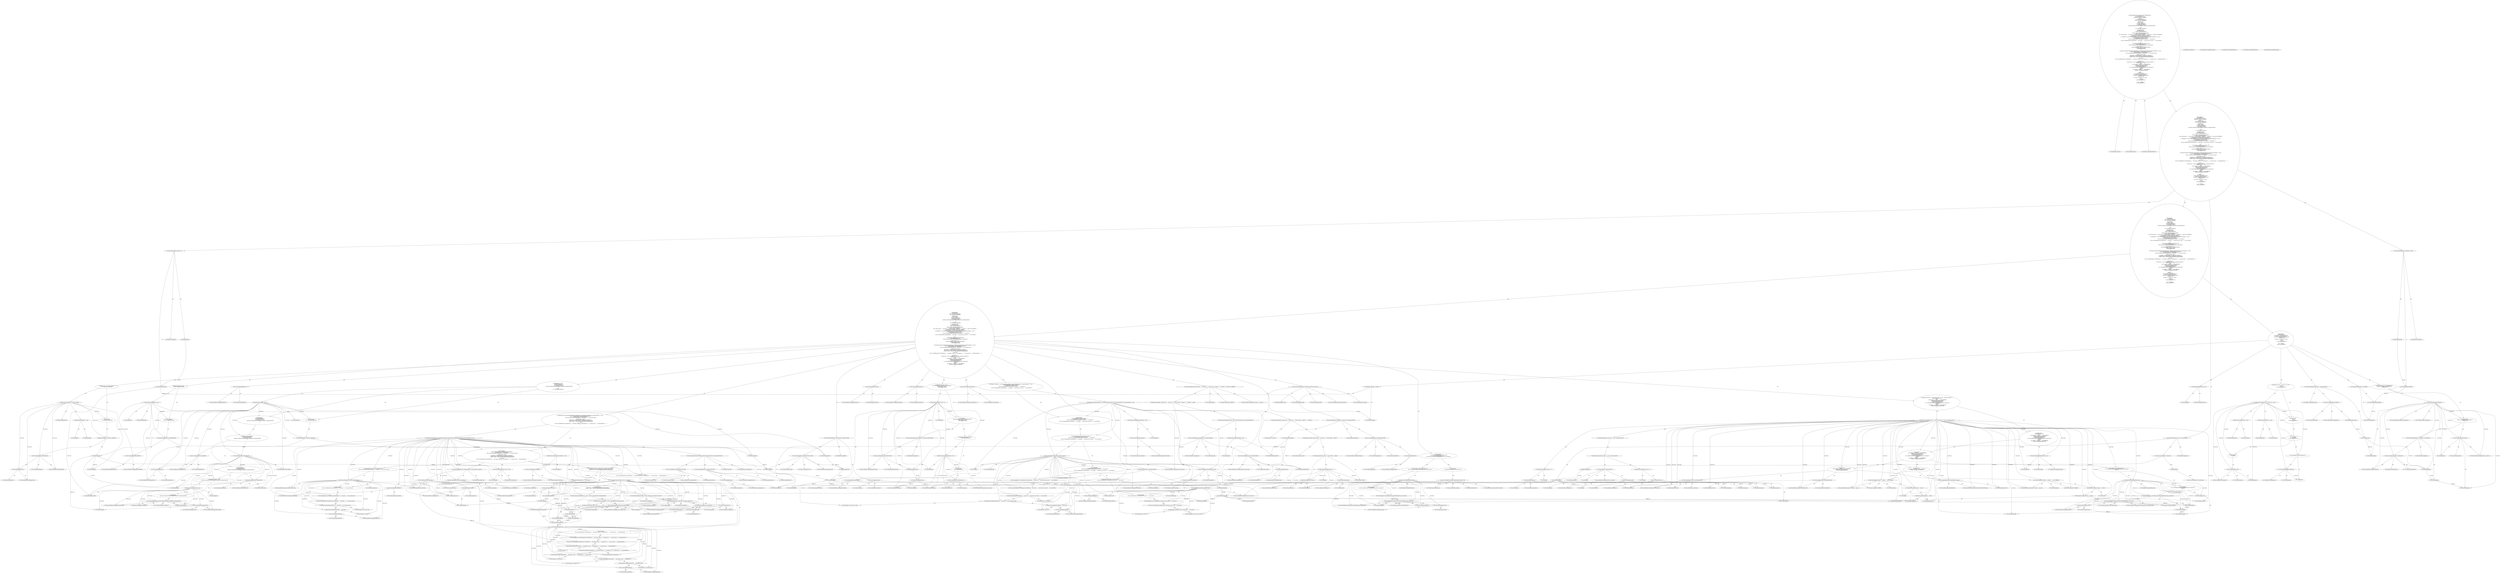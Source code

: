 digraph "execute#?" {
0 [label="2:CtTypeReferenceImpl@void" shape=ellipse]
1 [label="2:CtVirtualElement@execute" shape=ellipse]
2 [label="2:CtTypeReferenceImpl@BuildException" shape=ellipse]
3 [label="3:CtTypeReferenceImpl@File" shape=ellipse]
4 [label="3:CtFieldReadImpl@dir" shape=ellipse]
5 [label="3:CtVirtualElement@savedDir" shape=ellipse]
6 [label="3:CtLocalVariableImpl@File savedDir = dir" shape=ellipse]
7 [label="4:CtTypeReferenceImpl@String" shape=ellipse]
8 [label="4:CtFieldReadImpl@antFile" shape=ellipse]
9 [label="4:CtVirtualElement@savedAntFile" shape=ellipse]
10 [label="4:CtLocalVariableImpl@String savedAntFile = antFile" shape=ellipse]
11 [label="5:CtTypeReferenceImpl@Vector" shape=ellipse]
12 [label="5:CtTypeReferenceImpl@Vector" shape=ellipse]
13 [label="5:CtFieldReadImpl@targets" shape=ellipse]
14 [label="5:CtConstructorCallImpl@new Vector(targets)" shape=ellipse]
15 [label="5:CtVirtualElement@locals" shape=ellipse]
16 [label="5:CtLocalVariableImpl@Vector locals = new Vector(targets)" shape=ellipse]
17 [label="7:CtExecutableReferenceImpl@getNewProject()" shape=ellipse]
18 [label="7:CtVirtualElement@getNewProject" shape=ellipse]
19 [label="7:CtInvocationImpl@getNewProject()" shape=ellipse]
20 [label="8:CtFieldReadImpl@dir" shape=ellipse]
21 [label="8:CtLiteralImpl@null" shape=ellipse]
22 [label="8:CtBinaryOperatorImpl@(dir == null)" shape=ellipse]
23 [label="8:CtFieldReadImpl@inheritAll" shape=ellipse]
24 [label="8:CtBinaryOperatorImpl@(dir == null) && inheritAll" shape=ellipse]
25 [label="9:CtFieldWriteImpl@dir" shape=ellipse]
26 [label="9:CtExecutableReferenceImpl@getBaseDir()" shape=ellipse]
27 [label="9:CtVirtualElement@getBaseDir" shape=ellipse]
28 [label="9:CtExecutableReferenceImpl@getProject()" shape=ellipse]
29 [label="9:CtVirtualElement@getProject" shape=ellipse]
30 [label="9:CtInvocationImpl@getProject()" shape=ellipse]
31 [label="9:CtInvocationImpl@getProject().getBaseDir()" shape=ellipse]
32 [label="9:CtAssignmentImpl@dir = getProject().getBaseDir()" shape=ellipse]
33 [label="8:CtBlockImpl@\{
    dir = getProject().getBaseDir();
\}" shape=ellipse]
34 [label="8:CtIfImpl@if ((dir == null) && inheritAll) \{
    dir = getProject().getBaseDir();
\}" shape=ellipse]
35 [label="11:CtExecutableReferenceImpl@initializeProject()" shape=ellipse]
36 [label="11:CtVirtualElement@initializeProject" shape=ellipse]
37 [label="11:CtInvocationImpl@initializeProject()" shape=ellipse]
38 [label="12:CtFieldReadImpl@dir" shape=ellipse]
39 [label="12:CtLiteralImpl@null" shape=ellipse]
40 [label="12:CtBinaryOperatorImpl@dir != null" shape=ellipse]
41 [label="13:CtFieldReadImpl@useNativeBasedir" shape=ellipse]
42 [label="13:CtUnaryOperatorImpl@!useNativeBasedir" shape=ellipse]
43 [label="14:CtExecutableReferenceImpl@setBaseDir()" shape=ellipse]
44 [label="14:CtVirtualElement@setBaseDir" shape=ellipse]
45 [label="14:CtFieldReadImpl@newProject" shape=ellipse]
46 [label="14:CtFieldReadImpl@dir" shape=ellipse]
47 [label="14:CtInvocationImpl@newProject.setBaseDir(dir)" shape=ellipse]
48 [label="15:CtVariableReadImpl@savedDir" shape=ellipse]
49 [label="15:CtLiteralImpl@null" shape=ellipse]
50 [label="15:CtBinaryOperatorImpl@savedDir != null" shape=ellipse]
51 [label="16:CtExecutableReferenceImpl@setInheritedProperty()" shape=ellipse]
52 [label="16:CtVirtualElement@setInheritedProperty" shape=ellipse]
53 [label="16:CtFieldReadImpl@newProject" shape=ellipse]
54 [label="16:CtTypeAccessImpl@PROJECT_BASEDIR" shape=ellipse]
55 [label="16:CtExecutableReferenceImpl@getAbsolutePath()" shape=ellipse]
56 [label="16:CtVirtualElement@getAbsolutePath" shape=ellipse]
57 [label="16:CtFieldReadImpl@dir" shape=ellipse]
58 [label="16:CtInvocationImpl@dir.getAbsolutePath()" shape=ellipse]
59 [label="16:CtInvocationImpl@newProject.setInheritedProperty(PROJECT_BASEDIR, dir.getAbsolutePath())" shape=ellipse]
60 [label="15:CtBlockImpl@\{
    newProject.setInheritedProperty(PROJECT_BASEDIR, dir.getAbsolutePath());
\}" shape=ellipse]
61 [label="15:CtIfImpl@if (savedDir != null) \{
    newProject.setInheritedProperty(PROJECT_BASEDIR, dir.getAbsolutePath());
\}" shape=ellipse]
62 [label="13:CtBlockImpl@\{
    newProject.setBaseDir(dir);
    if (savedDir != null) \{
        newProject.setInheritedProperty(PROJECT_BASEDIR, dir.getAbsolutePath());
    \}
\}" shape=ellipse]
63 [label="13:CtIfImpl@if (!useNativeBasedir) \{
    newProject.setBaseDir(dir);
    if (savedDir != null) \{
        newProject.setInheritedProperty(PROJECT_BASEDIR, dir.getAbsolutePath());
    \}
\}" shape=ellipse]
64 [label="12:CtBlockImpl@\{
    if (!useNativeBasedir) \{
        newProject.setBaseDir(dir);
        if (savedDir != null) \{
            newProject.setInheritedProperty(PROJECT_BASEDIR, dir.getAbsolutePath());
        \}
    \}
\}" shape=ellipse]
65 [label="20:CtFieldWriteImpl@dir" shape=ellipse]
66 [label="20:CtExecutableReferenceImpl@getBaseDir()" shape=ellipse]
67 [label="20:CtVirtualElement@getBaseDir" shape=ellipse]
68 [label="20:CtExecutableReferenceImpl@getProject()" shape=ellipse]
69 [label="20:CtVirtualElement@getProject" shape=ellipse]
70 [label="20:CtInvocationImpl@getProject()" shape=ellipse]
71 [label="20:CtInvocationImpl@getProject().getBaseDir()" shape=ellipse]
72 [label="20:CtAssignmentImpl@dir = getProject().getBaseDir()" shape=ellipse]
73 [label="19:CtBlockImpl@\{
    dir = getProject().getBaseDir();
\}" shape=ellipse]
74 [label="12:CtIfImpl@if (dir != null) \{
    if (!useNativeBasedir) \{
        newProject.setBaseDir(dir);
        if (savedDir != null) \{
            newProject.setInheritedProperty(PROJECT_BASEDIR, dir.getAbsolutePath());
        \}
    \}
\} else \{
    dir = getProject().getBaseDir();
\}" shape=ellipse]
75 [label="22:CtExecutableReferenceImpl@overrideProperties()" shape=ellipse]
76 [label="22:CtVirtualElement@overrideProperties" shape=ellipse]
77 [label="22:CtInvocationImpl@overrideProperties()" shape=ellipse]
78 [label="23:CtFieldReadImpl@antFile" shape=ellipse]
79 [label="23:CtLiteralImpl@null" shape=ellipse]
80 [label="23:CtBinaryOperatorImpl@antFile == null" shape=ellipse]
81 [label="24:CtFieldWriteImpl@antFile" shape=ellipse]
82 [label="24:CtExecutableReferenceImpl@getDefaultBuildFile()" shape=ellipse]
83 [label="24:CtVirtualElement@getDefaultBuildFile" shape=ellipse]
84 [label="24:CtInvocationImpl@getDefaultBuildFile()" shape=ellipse]
85 [label="24:CtAssignmentImpl@antFile = getDefaultBuildFile()" shape=ellipse]
86 [label="23:CtBlockImpl@\{
    antFile = getDefaultBuildFile();
\}" shape=ellipse]
87 [label="23:CtIfImpl@if (antFile == null) \{
    antFile = getDefaultBuildFile();
\}" shape=ellipse]
88 [label="26:CtTypeReferenceImpl@File" shape=ellipse]
89 [label="26:CtExecutableReferenceImpl@resolveFile()" shape=ellipse]
90 [label="26:CtVirtualElement@resolveFile" shape=ellipse]
91 [label="26:CtTypeAccessImpl@FILE_UTILS" shape=ellipse]
92 [label="26:CtFieldReadImpl@dir" shape=ellipse]
93 [label="26:CtFieldReadImpl@antFile" shape=ellipse]
94 [label="26:CtInvocationImpl@FILE_UTILS.resolveFile(dir, antFile)" shape=ellipse]
95 [label="26:CtVirtualElement@file" shape=ellipse]
96 [label="26:CtLocalVariableImpl@File file = FILE_UTILS.resolveFile(dir, antFile)" shape=ellipse]
97 [label="27:CtFieldWriteImpl@antFile" shape=ellipse]
98 [label="27:CtExecutableReferenceImpl@getAbsolutePath()" shape=ellipse]
99 [label="27:CtVirtualElement@getAbsolutePath" shape=ellipse]
100 [label="27:CtVariableReadImpl@file" shape=ellipse]
101 [label="27:CtInvocationImpl@file.getAbsolutePath()" shape=ellipse]
102 [label="27:CtAssignmentImpl@antFile = file.getAbsolutePath()" shape=ellipse]
103 [label="28:CtExecutableReferenceImpl@log(<unknown>,<unknown>)" shape=ellipse]
104 [label="28:CtVirtualElement@log" shape=ellipse]
105 [label="29:CtLiteralImpl@\"calling target(s) \"" shape=ellipse]
106 [label="29:CtExecutableReferenceImpl@size()" shape=ellipse]
107 [label="29:CtVirtualElement@size" shape=ellipse]
108 [label="29:CtVariableReadImpl@locals" shape=ellipse]
109 [label="29:CtInvocationImpl@locals.size()" shape=ellipse]
110 [label="29:CtLiteralImpl@0" shape=ellipse]
111 [label="29:CtBinaryOperatorImpl@locals.size() > 0" shape=ellipse]
112 [label="29:CtExecutableReferenceImpl@toString()" shape=ellipse]
113 [label="29:CtVirtualElement@toString" shape=ellipse]
114 [label="29:CtVariableReadImpl@locals" shape=ellipse]
115 [label="29:CtInvocationImpl@locals.toString()" shape=ellipse]
116 [label="29:CtLiteralImpl@\"[default]\"" shape=ellipse]
117 [label="29:CtConditionalImpl@(locals.size() > 0 ? locals.toString() : \"[default]\")" shape=ellipse]
118 [label="29:CtBinaryOperatorImpl@(\"calling target(s) \" + (locals.size() > 0 ? locals.toString() : \"[default]\"))" shape=ellipse]
119 [label="30:CtLiteralImpl@\" in build file \"" shape=ellipse]
120 [label="29:CtBinaryOperatorImpl@((\"calling target(s) \" + (locals.size() > 0 ? locals.toString() : \"[default]\")) + \" in build file \")" shape=ellipse]
121 [label="31:CtFieldReadImpl@antFile" shape=ellipse]
122 [label="29:CtBinaryOperatorImpl@((\"calling target(s) \" + (locals.size() > 0 ? locals.toString() : \"[default]\")) + \" in build file \") + antFile" shape=ellipse]
123 [label="32:CtTypeAccessImpl@MSG_VERBOSE" shape=ellipse]
124 [label="28:CtInvocationImpl@log(((\"calling target(s) \" + (locals.size() > 0 ? locals.toString() : \"[default]\")) + \" in build file \") + antFile, MSG_VERBOSE)" shape=ellipse]
125 [label="33:CtExecutableReferenceImpl@setUserProperty()" shape=ellipse]
126 [label="33:CtVirtualElement@setUserProperty" shape=ellipse]
127 [label="33:CtFieldReadImpl@newProject" shape=ellipse]
128 [label="33:CtTypeAccessImpl@ANT_FILE" shape=ellipse]
129 [label="33:CtFieldReadImpl@antFile" shape=ellipse]
130 [label="33:CtInvocationImpl@newProject.setUserProperty(ANT_FILE, antFile)" shape=ellipse]
131 [label="34:CtTypeReferenceImpl@String" shape=ellipse]
132 [label="34:CtExecutableReferenceImpl@getProperty()" shape=ellipse]
133 [label="34:CtVirtualElement@getProperty" shape=ellipse]
134 [label="34:CtExecutableReferenceImpl@getProject()" shape=ellipse]
135 [label="34:CtVirtualElement@getProject" shape=ellipse]
136 [label="34:CtInvocationImpl@getProject()" shape=ellipse]
137 [label="34:CtTypeAccessImpl@ANT_FILE" shape=ellipse]
138 [label="34:CtInvocationImpl@getProject().getProperty(ANT_FILE)" shape=ellipse]
139 [label="34:CtVirtualElement@thisAntFile" shape=ellipse]
140 [label="34:CtLocalVariableImpl@String thisAntFile = getProject().getProperty(ANT_FILE)" shape=ellipse]
141 [label="35:CtVariableReadImpl@thisAntFile" shape=ellipse]
142 [label="35:CtLiteralImpl@null" shape=ellipse]
143 [label="35:CtBinaryOperatorImpl@(thisAntFile != null)" shape=ellipse]
144 [label="35:CtExecutableReferenceImpl@equals()" shape=ellipse]
145 [label="35:CtVirtualElement@equals" shape=ellipse]
146 [label="35:CtVariableReadImpl@file" shape=ellipse]
147 [label="35:CtExecutableReferenceImpl@resolveFile(java.lang.String)" shape=ellipse]
148 [label="35:CtVirtualElement@resolveFile" shape=ellipse]
149 [label="35:CtExecutableReferenceImpl@getProject()" shape=ellipse]
150 [label="35:CtVirtualElement@getProject" shape=ellipse]
151 [label="35:CtInvocationImpl@getProject()" shape=ellipse]
152 [label="35:CtVariableReadImpl@thisAntFile" shape=ellipse]
153 [label="35:CtInvocationImpl@getProject().resolveFile(thisAntFile)" shape=ellipse]
154 [label="35:CtInvocationImpl@file.equals(getProject().resolveFile(thisAntFile))" shape=ellipse]
155 [label="35:CtBinaryOperatorImpl@((thisAntFile != null) && file.equals(getProject().resolveFile(thisAntFile)))" shape=ellipse]
156 [label="36:CtExecutableReferenceImpl@getOwningTarget()" shape=ellipse]
157 [label="36:CtVirtualElement@getOwningTarget" shape=ellipse]
158 [label="36:CtInvocationImpl@getOwningTarget()" shape=ellipse]
159 [label="36:CtLiteralImpl@null" shape=ellipse]
160 [label="36:CtBinaryOperatorImpl@(getOwningTarget() != null)" shape=ellipse]
161 [label="35:CtBinaryOperatorImpl@((thisAntFile != null) && file.equals(getProject().resolveFile(thisAntFile))) && (getOwningTarget() != null)" shape=ellipse]
162 [label="37:CtExecutableReferenceImpl@equals(java.lang.String)" shape=ellipse]
163 [label="37:CtVirtualElement@equals" shape=ellipse]
164 [label="37:CtExecutableReferenceImpl@getName()" shape=ellipse]
165 [label="37:CtVirtualElement@getName" shape=ellipse]
166 [label="37:CtExecutableReferenceImpl@getOwningTarget()" shape=ellipse]
167 [label="37:CtVirtualElement@getOwningTarget" shape=ellipse]
168 [label="37:CtInvocationImpl@getOwningTarget()" shape=ellipse]
169 [label="37:CtInvocationImpl@getOwningTarget().getName()" shape=ellipse]
170 [label="37:CtLiteralImpl@\"\"" shape=ellipse]
171 [label="37:CtInvocationImpl@getOwningTarget().getName().equals(\"\")" shape=ellipse]
172 [label="38:CtExecutableReferenceImpl@equals(java.lang.String)" shape=ellipse]
173 [label="38:CtVirtualElement@equals" shape=ellipse]
174 [label="38:CtExecutableReferenceImpl@getTaskName()" shape=ellipse]
175 [label="38:CtVirtualElement@getTaskName" shape=ellipse]
176 [label="38:CtInvocationImpl@getTaskName()" shape=ellipse]
177 [label="38:CtLiteralImpl@\"antcall\"" shape=ellipse]
178 [label="38:CtInvocationImpl@getTaskName().equals(\"antcall\")" shape=ellipse]
179 [label="39:CtTypeReferenceImpl@BuildException" shape=ellipse]
180 [label="39:CtLiteralImpl@\"antcall must not be used at\"" shape=ellipse]
181 [label="39:CtLiteralImpl@\" the top level.\"" shape=ellipse]
182 [label="39:CtBinaryOperatorImpl@\"antcall must not be used at\" + \" the top level.\"" shape=ellipse]
183 [label="39:CtConstructorCallImpl@new BuildException(\"antcall must not be used at\" + \" the top level.\")" shape=ellipse]
184 [label="39:CtThrowImpl@throw new BuildException(\"antcall must not be used at\" + \" the top level.\")" shape=ellipse]
185 [label="38:CtBlockImpl@\{
    throw new BuildException(\"antcall must not be used at\" + \" the top level.\");
\}" shape=ellipse]
186 [label="38:CtIfImpl@if (getTaskName().equals(\"antcall\")) \{
    throw new BuildException(\"antcall must not be used at\" + \" the top level.\");
\}" shape=ellipse]
187 [label="41:CtTypeReferenceImpl@BuildException" shape=ellipse]
188 [label="42:CtExecutableReferenceImpl@getTaskName()" shape=ellipse]
189 [label="42:CtVirtualElement@getTaskName" shape=ellipse]
190 [label="42:CtInvocationImpl@getTaskName()" shape=ellipse]
191 [label="42:CtLiteralImpl@\" task at the\"" shape=ellipse]
192 [label="42:CtBinaryOperatorImpl@(getTaskName() + \" task at the\")" shape=ellipse]
193 [label="42:CtLiteralImpl@\" top level must not invoke\"" shape=ellipse]
194 [label="42:CtBinaryOperatorImpl@((getTaskName() + \" task at the\") + \" top level must not invoke\")" shape=ellipse]
195 [label="43:CtLiteralImpl@\" its own build file.\"" shape=ellipse]
196 [label="42:CtBinaryOperatorImpl@((getTaskName() + \" task at the\") + \" top level must not invoke\") + \" its own build file.\"" shape=ellipse]
197 [label="41:CtConstructorCallImpl@new BuildException(((getTaskName() + \" task at the\") + \" top level must not invoke\") + \" its own build file.\")" shape=ellipse]
198 [label="41:CtThrowImpl@throw new BuildException(((getTaskName() + \" task at the\") + \" top level must not invoke\") + \" its own build file.\")" shape=ellipse]
199 [label="37:CtBlockImpl@\{
    if (getTaskName().equals(\"antcall\")) \{
        throw new BuildException(\"antcall must not be used at\" + \" the top level.\");
    \}
    throw new BuildException(((getTaskName() + \" task at the\") + \" top level must not invoke\") + \" its own build file.\");
\}" shape=ellipse]
200 [label="37:CtIfImpl@if (getOwningTarget().getName().equals(\"\")) \{
    if (getTaskName().equals(\"antcall\")) \{
        throw new BuildException(\"antcall must not be used at\" + \" the top level.\");
    \}
    throw new BuildException(((getTaskName() + \" task at the\") + \" top level must not invoke\") + \" its own build file.\");
\}" shape=ellipse]
201 [label="36:CtBlockImpl@\{
    if (getOwningTarget().getName().equals(\"\")) \{
        if (getTaskName().equals(\"antcall\")) \{
            throw new BuildException(\"antcall must not be used at\" + \" the top level.\");
        \}
        throw new BuildException(((getTaskName() + \" task at the\") + \" top level must not invoke\") + \" its own build file.\");
    \}
\}" shape=ellipse]
202 [label="35:CtIfImpl@if (((thisAntFile != null) && file.equals(getProject().resolveFile(thisAntFile))) && (getOwningTarget() != null)) \{
    if (getOwningTarget().getName().equals(\"\")) \{
        if (getTaskName().equals(\"antcall\")) \{
            throw new BuildException(\"antcall must not be used at\" + \" the top level.\");
        \}
        throw new BuildException(((getTaskName() + \" task at the\") + \" top level must not invoke\") + \" its own build file.\");
    \}
\}" shape=ellipse]
203 [label="47:CtExecutableReferenceImpl@configureProject(File)" shape=ellipse]
204 [label="47:CtVirtualElement@configureProject" shape=ellipse]
205 [label="47:CtTypeAccessImpl@ProjectHelper" shape=ellipse]
206 [label="47:CtFieldReadImpl@newProject" shape=ellipse]
207 [label="47:CtVariableReadImpl@file" shape=ellipse]
208 [label="47:CtInvocationImpl@ProjectHelper.configureProject(newProject, file)" shape=ellipse]
209 [label="46:CtBlockImpl@\{
    ProjectHelper.configureProject(newProject, file);
\}" shape=ellipse]
210 [label="48:CtVirtualElement@ex" shape=ellipse]
211 [label="48:CtTypeReferenceImpl@BuildException" shape=ellipse]
212 [label="48:CtCatchVariableImpl@BuildException ex" shape=ellipse]
213 [label="49:CtExecutableReferenceImpl@addLocationToBuildException(BuildException)" shape=ellipse]
214 [label="49:CtVirtualElement@addLocationToBuildException" shape=ellipse]
215 [label="49:CtTypeAccessImpl@ProjectHelper" shape=ellipse]
216 [label="49:CtVariableReadImpl@ex" shape=ellipse]
217 [label="49:CtExecutableReferenceImpl@getLocation()" shape=ellipse]
218 [label="49:CtVirtualElement@getLocation" shape=ellipse]
219 [label="49:CtInvocationImpl@getLocation()" shape=ellipse]
220 [label="49:CtInvocationImpl@ProjectHelper.addLocationToBuildException(ex, getLocation())" shape=ellipse]
221 [label="49:CtThrowImpl@throw ProjectHelper.addLocationToBuildException(ex, getLocation())" shape=ellipse]
222 [label="48:CtBlockImpl@\{
    throw ProjectHelper.addLocationToBuildException(ex, getLocation());
\}" shape=ellipse]
223 [label="48:CtCatchImpl@ catch (BuildException ex) \{
    throw ProjectHelper.addLocationToBuildException(ex, getLocation());
\}" shape=ellipse]
224 [label="46:CtTryImpl@try \{
    ProjectHelper.configureProject(newProject, file);
\} catch (BuildException ex) \{
    throw ProjectHelper.addLocationToBuildException(ex, getLocation());
\}" shape=ellipse]
225 [label="51:CtExecutableReferenceImpl@size()" shape=ellipse]
226 [label="51:CtVirtualElement@size" shape=ellipse]
227 [label="51:CtVariableReadImpl@locals" shape=ellipse]
228 [label="51:CtInvocationImpl@locals.size()" shape=ellipse]
229 [label="51:CtLiteralImpl@0" shape=ellipse]
230 [label="51:CtBinaryOperatorImpl@locals.size() == 0" shape=ellipse]
231 [label="52:CtTypeReferenceImpl@String" shape=ellipse]
232 [label="52:CtExecutableReferenceImpl@getDefaultTarget()" shape=ellipse]
233 [label="52:CtVirtualElement@getDefaultTarget" shape=ellipse]
234 [label="52:CtFieldReadImpl@newProject" shape=ellipse]
235 [label="52:CtInvocationImpl@newProject.getDefaultTarget()" shape=ellipse]
236 [label="52:CtVirtualElement@defaultTarget" shape=ellipse]
237 [label="52:CtLocalVariableImpl@String defaultTarget = newProject.getDefaultTarget()" shape=ellipse]
238 [label="53:CtVariableReadImpl@defaultTarget" shape=ellipse]
239 [label="53:CtLiteralImpl@null" shape=ellipse]
240 [label="53:CtBinaryOperatorImpl@defaultTarget != null" shape=ellipse]
241 [label="54:CtExecutableReferenceImpl@add(java.lang.String)" shape=ellipse]
242 [label="54:CtVirtualElement@add" shape=ellipse]
243 [label="54:CtVariableReadImpl@locals" shape=ellipse]
244 [label="54:CtVariableReadImpl@defaultTarget" shape=ellipse]
245 [label="54:CtInvocationImpl@locals.add(defaultTarget)" shape=ellipse]
246 [label="53:CtBlockImpl@\{
    locals.add(defaultTarget);
\}" shape=ellipse]
247 [label="53:CtIfImpl@if (defaultTarget != null) \{
    locals.add(defaultTarget);
\}" shape=ellipse]
248 [label="51:CtBlockImpl@\{
    String defaultTarget = newProject.getDefaultTarget();
    if (defaultTarget != null) \{
        locals.add(defaultTarget);
    \}
\}" shape=ellipse]
249 [label="51:CtIfImpl@if (locals.size() == 0) \{
    String defaultTarget = newProject.getDefaultTarget();
    if (defaultTarget != null) \{
        locals.add(defaultTarget);
    \}
\}" shape=ellipse]
250 [label="57:CtExecutableReferenceImpl@equals()" shape=ellipse]
251 [label="57:CtVirtualElement@equals" shape=ellipse]
252 [label="57:CtExecutableReferenceImpl@getProperty()" shape=ellipse]
253 [label="57:CtVirtualElement@getProperty" shape=ellipse]
254 [label="57:CtFieldReadImpl@newProject" shape=ellipse]
255 [label="57:CtTypeAccessImpl@ANT_FILE" shape=ellipse]
256 [label="57:CtInvocationImpl@newProject.getProperty(ANT_FILE)" shape=ellipse]
257 [label="57:CtExecutableReferenceImpl@getProperty()" shape=ellipse]
258 [label="57:CtVirtualElement@getProperty" shape=ellipse]
259 [label="57:CtExecutableReferenceImpl@getProject()" shape=ellipse]
260 [label="57:CtVirtualElement@getProject" shape=ellipse]
261 [label="57:CtInvocationImpl@getProject()" shape=ellipse]
262 [label="57:CtTypeAccessImpl@ANT_FILE" shape=ellipse]
263 [label="57:CtInvocationImpl@getProject().getProperty(ANT_FILE)" shape=ellipse]
264 [label="57:CtInvocationImpl@newProject.getProperty(ANT_FILE).equals(getProject().getProperty(ANT_FILE))" shape=ellipse]
265 [label="58:CtExecutableReferenceImpl@getOwningTarget()" shape=ellipse]
266 [label="58:CtVirtualElement@getOwningTarget" shape=ellipse]
267 [label="58:CtInvocationImpl@getOwningTarget()" shape=ellipse]
268 [label="58:CtLiteralImpl@null" shape=ellipse]
269 [label="58:CtBinaryOperatorImpl@(getOwningTarget() != null)" shape=ellipse]
270 [label="57:CtBinaryOperatorImpl@newProject.getProperty(ANT_FILE).equals(getProject().getProperty(ANT_FILE)) && (getOwningTarget() != null)" shape=ellipse]
271 [label="59:CtTypeReferenceImpl@String" shape=ellipse]
272 [label="59:CtExecutableReferenceImpl@getName()" shape=ellipse]
273 [label="59:CtVirtualElement@getName" shape=ellipse]
274 [label="59:CtExecutableReferenceImpl@getOwningTarget()" shape=ellipse]
275 [label="59:CtVirtualElement@getOwningTarget" shape=ellipse]
276 [label="59:CtInvocationImpl@getOwningTarget()" shape=ellipse]
277 [label="59:CtInvocationImpl@getOwningTarget().getName()" shape=ellipse]
278 [label="59:CtVirtualElement@owningTargetName" shape=ellipse]
279 [label="59:CtLocalVariableImpl@String owningTargetName = getOwningTarget().getName()" shape=ellipse]
280 [label="60:CtExecutableReferenceImpl@contains(java.lang.String)" shape=ellipse]
281 [label="60:CtVirtualElement@contains" shape=ellipse]
282 [label="60:CtVariableReadImpl@locals" shape=ellipse]
283 [label="60:CtVariableReadImpl@owningTargetName" shape=ellipse]
284 [label="60:CtInvocationImpl@locals.contains(owningTargetName)" shape=ellipse]
285 [label="61:CtTypeReferenceImpl@BuildException" shape=ellipse]
286 [label="61:CtExecutableReferenceImpl@getTaskName()" shape=ellipse]
287 [label="61:CtVirtualElement@getTaskName" shape=ellipse]
288 [label="61:CtInvocationImpl@getTaskName()" shape=ellipse]
289 [label="61:CtLiteralImpl@\" task calling \"" shape=ellipse]
290 [label="61:CtBinaryOperatorImpl@(getTaskName() + \" task calling \")" shape=ellipse]
291 [label="61:CtLiteralImpl@\"its own parent target.\"" shape=ellipse]
292 [label="61:CtBinaryOperatorImpl@(getTaskName() + \" task calling \") + \"its own parent target.\"" shape=ellipse]
293 [label="61:CtConstructorCallImpl@new BuildException((getTaskName() + \" task calling \") + \"its own parent target.\")" shape=ellipse]
294 [label="61:CtThrowImpl@throw new BuildException((getTaskName() + \" task calling \") + \"its own parent target.\")" shape=ellipse]
295 [label="60:CtBlockImpl@\{
    throw new BuildException((getTaskName() + \" task calling \") + \"its own parent target.\");
\}" shape=ellipse]
296 [label="60:CtIfImpl@if (locals.contains(owningTargetName)) \{
    throw new BuildException((getTaskName() + \" task calling \") + \"its own parent target.\");
\}" shape=ellipse]
297 [label="63:CtTypeReferenceImpl@boolean" shape=ellipse]
298 [label="63:CtLiteralImpl@false" shape=ellipse]
299 [label="63:CtVirtualElement@circular" shape=ellipse]
300 [label="63:CtLocalVariableImpl@boolean circular = false" shape=ellipse]
301 [label="64:CtTypeReferenceImpl@Iterator" shape=ellipse]
302 [label="64:CtExecutableReferenceImpl@iterator()" shape=ellipse]
303 [label="64:CtVirtualElement@iterator" shape=ellipse]
304 [label="64:CtVariableReadImpl@locals" shape=ellipse]
305 [label="64:CtInvocationImpl@locals.iterator()" shape=ellipse]
306 [label="64:CtVirtualElement@it" shape=ellipse]
307 [label="64:CtLocalVariableImpl@Iterator it = locals.iterator()" shape=ellipse]
308 [label="64:CtVariableReadImpl@circular" shape=ellipse]
309 [label="64:CtUnaryOperatorImpl@(!circular)" shape=ellipse]
310 [label="64:CtExecutableReferenceImpl@hasNext()" shape=ellipse]
311 [label="64:CtVirtualElement@hasNext" shape=ellipse]
312 [label="64:CtVariableReadImpl@it" shape=ellipse]
313 [label="64:CtInvocationImpl@it.hasNext()" shape=ellipse]
314 [label="64:CtBinaryOperatorImpl@(!circular) && it.hasNext()" shape=ellipse]
315 [label="65:CtTypeReferenceImpl@Target" shape=ellipse]
316 [label="65:CtExecutableReferenceImpl@get()" shape=ellipse]
317 [label="65:CtVirtualElement@get" shape=ellipse]
318 [label="65:CtExecutableReferenceImpl@getTargets()" shape=ellipse]
319 [label="65:CtVirtualElement@getTargets" shape=ellipse]
320 [label="65:CtExecutableReferenceImpl@getProject()" shape=ellipse]
321 [label="65:CtVirtualElement@getProject" shape=ellipse]
322 [label="65:CtInvocationImpl@getProject()" shape=ellipse]
323 [label="65:CtInvocationImpl@getProject().getTargets()" shape=ellipse]
324 [label="65:CtExecutableReferenceImpl@next()" shape=ellipse]
325 [label="65:CtVirtualElement@next" shape=ellipse]
326 [label="65:CtVariableReadImpl@it" shape=ellipse]
327 [label="65:CtInvocationImpl@it.next()" shape=ellipse]
328 [label="65:CtInvocationImpl@((Target) (getProject().getTargets().get(it.next())))" shape=ellipse]
329 [label="65:CtTypeReferenceImpl@Target" shape=ellipse]
330 [label="65:CtVirtualElement@other" shape=ellipse]
331 [label="65:CtLocalVariableImpl@Target other = ((Target) (getProject().getTargets().get(it.next())))" shape=ellipse]
332 [label="66:CtVariableWriteImpl@circular" shape=ellipse]
333 [label="66:CtVariableReadImpl@other" shape=ellipse]
334 [label="66:CtLiteralImpl@null" shape=ellipse]
335 [label="66:CtBinaryOperatorImpl@(other != null)" shape=ellipse]
336 [label="66:CtExecutableReferenceImpl@dependsOn(java.lang.String)" shape=ellipse]
337 [label="66:CtVirtualElement@dependsOn" shape=ellipse]
338 [label="66:CtVariableReadImpl@other" shape=ellipse]
339 [label="66:CtVariableReadImpl@owningTargetName" shape=ellipse]
340 [label="66:CtInvocationImpl@other.dependsOn(owningTargetName)" shape=ellipse]
341 [label="66:CtBinaryOperatorImpl@(other != null) && other.dependsOn(owningTargetName)" shape=ellipse]
342 [label="66:CtOperatorAssignmentImpl@circular |= (other != null) && other.dependsOn(owningTargetName)" shape=ellipse]
343 [label="64:CtBlockImpl@\{
    Target other = ((Target) (getProject().getTargets().get(it.next())));
    circular |= (other != null) && other.dependsOn(owningTargetName);
\}" shape=ellipse]
344 [label="64:CtForImpl@for (Iterator it = locals.iterator(); (!circular) && it.hasNext();) \{
    Target other = ((Target) (getProject().getTargets().get(it.next())));
    circular |= (other != null) && other.dependsOn(owningTargetName);
\}" shape=ellipse]
345 [label="68:CtVariableReadImpl@circular" shape=ellipse]
346 [label="69:CtTypeReferenceImpl@BuildException" shape=ellipse]
347 [label="70:CtExecutableReferenceImpl@getTaskName()" shape=ellipse]
348 [label="70:CtVirtualElement@getTaskName" shape=ellipse]
349 [label="70:CtInvocationImpl@getTaskName()" shape=ellipse]
350 [label="70:CtLiteralImpl@\" task calling a target\"" shape=ellipse]
351 [label="70:CtBinaryOperatorImpl@(getTaskName() + \" task calling a target\")" shape=ellipse]
352 [label="70:CtLiteralImpl@\" that depends on\"" shape=ellipse]
353 [label="70:CtBinaryOperatorImpl@((getTaskName() + \" task calling a target\") + \" that depends on\")" shape=ellipse]
354 [label="71:CtLiteralImpl@\" its parent target \'\"" shape=ellipse]
355 [label="70:CtBinaryOperatorImpl@(((getTaskName() + \" task calling a target\") + \" that depends on\") + \" its parent target \'\")" shape=ellipse]
356 [label="72:CtVariableReadImpl@owningTargetName" shape=ellipse]
357 [label="70:CtBinaryOperatorImpl@((((getTaskName() + \" task calling a target\") + \" that depends on\") + \" its parent target \'\") + owningTargetName)" shape=ellipse]
358 [label="73:CtLiteralImpl@\"\'.\"" shape=ellipse]
359 [label="70:CtBinaryOperatorImpl@((((getTaskName() + \" task calling a target\") + \" that depends on\") + \" its parent target \'\") + owningTargetName) + \"\'.\"" shape=ellipse]
360 [label="69:CtConstructorCallImpl@new BuildException(((((getTaskName() + \" task calling a target\") + \" that depends on\") + \" its parent target \'\") + owningTargetName) + \"\'.\")" shape=ellipse]
361 [label="69:CtThrowImpl@throw new BuildException(((((getTaskName() + \" task calling a target\") + \" that depends on\") + \" its parent target \'\") + owningTargetName) + \"\'.\")" shape=ellipse]
362 [label="68:CtBlockImpl@\{
    throw new BuildException(((((getTaskName() + \" task calling a target\") + \" that depends on\") + \" its parent target \'\") + owningTargetName) + \"\'.\");
\}" shape=ellipse]
363 [label="68:CtIfImpl@if (circular) \{
    throw new BuildException(((((getTaskName() + \" task calling a target\") + \" that depends on\") + \" its parent target \'\") + owningTargetName) + \"\'.\");
\}" shape=ellipse]
364 [label="58:CtBlockImpl@\{
    String owningTargetName = getOwningTarget().getName();
    if (locals.contains(owningTargetName)) \{
        throw new BuildException((getTaskName() + \" task calling \") + \"its own parent target.\");
    \}
    boolean circular = false;
    for (Iterator it = locals.iterator(); (!circular) && it.hasNext();) \{
        Target other = ((Target) (getProject().getTargets().get(it.next())));
        circular |= (other != null) && other.dependsOn(owningTargetName);
    \}
    if (circular) \{
        throw new BuildException(((((getTaskName() + \" task calling a target\") + \" that depends on\") + \" its parent target \'\") + owningTargetName) + \"\'.\");
    \}
\}" shape=ellipse]
365 [label="57:CtIfImpl@if (newProject.getProperty(ANT_FILE).equals(getProject().getProperty(ANT_FILE)) && (getOwningTarget() != null)) \{
    String owningTargetName = getOwningTarget().getName();
    if (locals.contains(owningTargetName)) \{
        throw new BuildException((getTaskName() + \" task calling \") + \"its own parent target.\");
    \}
    boolean circular = false;
    for (Iterator it = locals.iterator(); (!circular) && it.hasNext();) \{
        Target other = ((Target) (getProject().getTargets().get(it.next())));
        circular |= (other != null) && other.dependsOn(owningTargetName);
    \}
    if (circular) \{
        throw new BuildException(((((getTaskName() + \" task calling a target\") + \" that depends on\") + \" its parent target \'\") + owningTargetName) + \"\'.\");
    \}
\}" shape=ellipse]
366 [label="76:CtExecutableReferenceImpl@addReferences()" shape=ellipse]
367 [label="76:CtVirtualElement@addReferences" shape=ellipse]
368 [label="76:CtInvocationImpl@addReferences()" shape=ellipse]
369 [label="77:CtExecutableReferenceImpl@size()" shape=ellipse]
370 [label="77:CtVirtualElement@size" shape=ellipse]
371 [label="77:CtVariableReadImpl@locals" shape=ellipse]
372 [label="77:CtInvocationImpl@locals.size()" shape=ellipse]
373 [label="77:CtLiteralImpl@0" shape=ellipse]
374 [label="77:CtBinaryOperatorImpl@(locals.size() > 0)" shape=ellipse]
375 [label="77:CtExecutableReferenceImpl@size()" shape=ellipse]
376 [label="77:CtVirtualElement@size" shape=ellipse]
377 [label="77:CtVariableReadImpl@locals" shape=ellipse]
378 [label="77:CtInvocationImpl@locals.size()" shape=ellipse]
379 [label="77:CtLiteralImpl@1" shape=ellipse]
380 [label="77:CtBinaryOperatorImpl@(locals.size() == 1)" shape=ellipse]
381 [label="77:CtExecutableReferenceImpl@equals(java.lang.Object)" shape=ellipse]
382 [label="77:CtVirtualElement@equals" shape=ellipse]
383 [label="77:CtLiteralImpl@\"\"" shape=ellipse]
384 [label="77:CtExecutableReferenceImpl@get(int)" shape=ellipse]
385 [label="77:CtVirtualElement@get" shape=ellipse]
386 [label="77:CtVariableReadImpl@locals" shape=ellipse]
387 [label="77:CtLiteralImpl@0" shape=ellipse]
388 [label="77:CtInvocationImpl@locals.get(0)" shape=ellipse]
389 [label="77:CtInvocationImpl@\"\".equals(locals.get(0))" shape=ellipse]
390 [label="77:CtBinaryOperatorImpl@((locals.size() == 1) && \"\".equals(locals.get(0)))" shape=ellipse]
391 [label="77:CtUnaryOperatorImpl@(!((locals.size() == 1) && \"\".equals(locals.get(0))))" shape=ellipse]
392 [label="77:CtBinaryOperatorImpl@(locals.size() > 0) && (!((locals.size() == 1) && \"\".equals(locals.get(0))))" shape=ellipse]
393 [label="78:CtTypeReferenceImpl@BuildException" shape=ellipse]
394 [label="78:CtLiteralImpl@null" shape=ellipse]
395 [label="78:CtVirtualElement@be" shape=ellipse]
396 [label="78:CtLocalVariableImpl@BuildException be = null" shape=ellipse]
397 [label="80:CtExecutableReferenceImpl@log(<unknown>,<unknown>)" shape=ellipse]
398 [label="80:CtVirtualElement@log" shape=ellipse]
399 [label="80:CtLiteralImpl@\"Entering \"" shape=ellipse]
400 [label="80:CtFieldReadImpl@antFile" shape=ellipse]
401 [label="80:CtBinaryOperatorImpl@(\"Entering \" + antFile)" shape=ellipse]
402 [label="80:CtLiteralImpl@\"...\"" shape=ellipse]
403 [label="80:CtBinaryOperatorImpl@(\"Entering \" + antFile) + \"...\"" shape=ellipse]
404 [label="80:CtTypeAccessImpl@MSG_VERBOSE" shape=ellipse]
405 [label="80:CtInvocationImpl@log((\"Entering \" + antFile) + \"...\", MSG_VERBOSE)" shape=ellipse]
406 [label="81:CtExecutableReferenceImpl@fireSubBuildStarted()" shape=ellipse]
407 [label="81:CtVirtualElement@fireSubBuildStarted" shape=ellipse]
408 [label="81:CtFieldReadImpl@newProject" shape=ellipse]
409 [label="81:CtInvocationImpl@newProject.fireSubBuildStarted()" shape=ellipse]
410 [label="82:CtExecutableReferenceImpl@executeTargets(Vector)" shape=ellipse]
411 [label="82:CtVirtualElement@executeTargets" shape=ellipse]
412 [label="82:CtFieldReadImpl@newProject" shape=ellipse]
413 [label="82:CtVariableReadImpl@locals" shape=ellipse]
414 [label="82:CtInvocationImpl@newProject.executeTargets(locals)" shape=ellipse]
415 [label="79:CtBlockImpl@\{
    log((\"Entering \" + antFile) + \"...\", MSG_VERBOSE);
    newProject.fireSubBuildStarted();
    newProject.executeTargets(locals);
\}" shape=ellipse]
416 [label="83:CtVirtualElement@ex" shape=ellipse]
417 [label="83:CtTypeReferenceImpl@BuildException" shape=ellipse]
418 [label="83:CtCatchVariableImpl@BuildException ex" shape=ellipse]
419 [label="84:CtVariableWriteImpl@be" shape=ellipse]
420 [label="84:CtExecutableReferenceImpl@addLocationToBuildException(BuildException)" shape=ellipse]
421 [label="84:CtVirtualElement@addLocationToBuildException" shape=ellipse]
422 [label="84:CtTypeAccessImpl@ProjectHelper" shape=ellipse]
423 [label="84:CtVariableReadImpl@ex" shape=ellipse]
424 [label="84:CtExecutableReferenceImpl@getLocation()" shape=ellipse]
425 [label="84:CtVirtualElement@getLocation" shape=ellipse]
426 [label="84:CtInvocationImpl@getLocation()" shape=ellipse]
427 [label="84:CtInvocationImpl@ProjectHelper.addLocationToBuildException(ex, getLocation())" shape=ellipse]
428 [label="84:CtAssignmentImpl@be = ProjectHelper.addLocationToBuildException(ex, getLocation())" shape=ellipse]
429 [label="85:CtVariableReadImpl@be" shape=ellipse]
430 [label="85:CtThrowImpl@throw be" shape=ellipse]
431 [label="83:CtBlockImpl@\{
    be = ProjectHelper.addLocationToBuildException(ex, getLocation());
    throw be;
\}" shape=ellipse]
432 [label="83:CtCatchImpl@ catch (BuildException ex) \{
    be = ProjectHelper.addLocationToBuildException(ex, getLocation());
    throw be;
\}" shape=ellipse]
433 [label="87:CtExecutableReferenceImpl@log(<unknown>,<unknown>)" shape=ellipse]
434 [label="87:CtVirtualElement@log" shape=ellipse]
435 [label="87:CtLiteralImpl@\"Exiting \"" shape=ellipse]
436 [label="87:CtFieldReadImpl@antFile" shape=ellipse]
437 [label="87:CtBinaryOperatorImpl@(\"Exiting \" + antFile)" shape=ellipse]
438 [label="87:CtLiteralImpl@\".\"" shape=ellipse]
439 [label="87:CtBinaryOperatorImpl@(\"Exiting \" + antFile) + \".\"" shape=ellipse]
440 [label="87:CtTypeAccessImpl@MSG_VERBOSE" shape=ellipse]
441 [label="87:CtInvocationImpl@log((\"Exiting \" + antFile) + \".\", MSG_VERBOSE)" shape=ellipse]
442 [label="88:CtExecutableReferenceImpl@fireSubBuildFinished(BuildException)" shape=ellipse]
443 [label="88:CtVirtualElement@fireSubBuildFinished" shape=ellipse]
444 [label="88:CtFieldReadImpl@newProject" shape=ellipse]
445 [label="88:CtVariableReadImpl@be" shape=ellipse]
446 [label="88:CtInvocationImpl@newProject.fireSubBuildFinished(be)" shape=ellipse]
447 [label="86:CtBlockImpl@\{
    log((\"Exiting \" + antFile) + \".\", MSG_VERBOSE);
    newProject.fireSubBuildFinished(be);
\}" shape=ellipse]
448 [label="79:CtTryImpl@try \{
    log((\"Entering \" + antFile) + \"...\", MSG_VERBOSE);
    newProject.fireSubBuildStarted();
    newProject.executeTargets(locals);
\} catch (BuildException ex) \{
    be = ProjectHelper.addLocationToBuildException(ex, getLocation());
    throw be;
\} finally \{
    log((\"Exiting \" + antFile) + \".\", MSG_VERBOSE);
    newProject.fireSubBuildFinished(be);
\}" shape=ellipse]
449 [label="77:CtBlockImpl@\{
    BuildException be = null;
    try \{
        log((\"Entering \" + antFile) + \"...\", MSG_VERBOSE);
        newProject.fireSubBuildStarted();
        newProject.executeTargets(locals);
    \} catch (BuildException ex) \{
        be = ProjectHelper.addLocationToBuildException(ex, getLocation());
        throw be;
    \} finally \{
        log((\"Exiting \" + antFile) + \".\", MSG_VERBOSE);
        newProject.fireSubBuildFinished(be);
    \}
\}" shape=ellipse]
450 [label="77:CtIfImpl@if ((locals.size() > 0) && (!((locals.size() == 1) && \"\".equals(locals.get(0))))) \{
    BuildException be = null;
    try \{
        log((\"Entering \" + antFile) + \"...\", MSG_VERBOSE);
        newProject.fireSubBuildStarted();
        newProject.executeTargets(locals);
    \} catch (BuildException ex) \{
        be = ProjectHelper.addLocationToBuildException(ex, getLocation());
        throw be;
    \} finally \{
        log((\"Exiting \" + antFile) + \".\", MSG_VERBOSE);
        newProject.fireSubBuildFinished(be);
    \}
\}" shape=ellipse]
451 [label="6:CtBlockImpl@\{
    getNewProject();
    if ((dir == null) && inheritAll) \{
        dir = getProject().getBaseDir();
    \}
    initializeProject();
    if (dir != null) \{
        if (!useNativeBasedir) \{
            newProject.setBaseDir(dir);
            if (savedDir != null) \{
                newProject.setInheritedProperty(PROJECT_BASEDIR, dir.getAbsolutePath());
            \}
        \}
    \} else \{
        dir = getProject().getBaseDir();
    \}
    overrideProperties();
    if (antFile == null) \{
        antFile = getDefaultBuildFile();
    \}
    File file = FILE_UTILS.resolveFile(dir, antFile);
    antFile = file.getAbsolutePath();
    log(((\"calling target(s) \" + (locals.size() > 0 ? locals.toString() : \"[default]\")) + \" in build file \") + antFile, MSG_VERBOSE);
    newProject.setUserProperty(ANT_FILE, antFile);
    String thisAntFile = getProject().getProperty(ANT_FILE);
    if (((thisAntFile != null) && file.equals(getProject().resolveFile(thisAntFile))) && (getOwningTarget() != null)) \{
        if (getOwningTarget().getName().equals(\"\")) \{
            if (getTaskName().equals(\"antcall\")) \{
                throw new BuildException(\"antcall must not be used at\" + \" the top level.\");
            \}
            throw new BuildException(((getTaskName() + \" task at the\") + \" top level must not invoke\") + \" its own build file.\");
        \}
    \}
    try \{
        ProjectHelper.configureProject(newProject, file);
    \} catch (BuildException ex) \{
        throw ProjectHelper.addLocationToBuildException(ex, getLocation());
    \}
    if (locals.size() == 0) \{
        String defaultTarget = newProject.getDefaultTarget();
        if (defaultTarget != null) \{
            locals.add(defaultTarget);
        \}
    \}
    if (newProject.getProperty(ANT_FILE).equals(getProject().getProperty(ANT_FILE)) && (getOwningTarget() != null)) \{
        String owningTargetName = getOwningTarget().getName();
        if (locals.contains(owningTargetName)) \{
            throw new BuildException((getTaskName() + \" task calling \") + \"its own parent target.\");
        \}
        boolean circular = false;
        for (Iterator it = locals.iterator(); (!circular) && it.hasNext();) \{
            Target other = ((Target) (getProject().getTargets().get(it.next())));
            circular |= (other != null) && other.dependsOn(owningTargetName);
        \}
        if (circular) \{
            throw new BuildException(((((getTaskName() + \" task calling a target\") + \" that depends on\") + \" its parent target \'\") + owningTargetName) + \"\'.\");
        \}
    \}
    addReferences();
    if ((locals.size() > 0) && (!((locals.size() == 1) && \"\".equals(locals.get(0))))) \{
        BuildException be = null;
        try \{
            log((\"Entering \" + antFile) + \"...\", MSG_VERBOSE);
            newProject.fireSubBuildStarted();
            newProject.executeTargets(locals);
        \} catch (BuildException ex) \{
            be = ProjectHelper.addLocationToBuildException(ex, getLocation());
            throw be;
        \} finally \{
            log((\"Exiting \" + antFile) + \".\", MSG_VERBOSE);
            newProject.fireSubBuildFinished(be);
        \}
    \}
\}" shape=ellipse]
452 [label="92:CtFieldWriteImpl@newProject" shape=ellipse]
453 [label="92:CtLiteralImpl@null" shape=ellipse]
454 [label="92:CtAssignmentImpl@newProject = null" shape=ellipse]
455 [label="93:CtTypeReferenceImpl@Enumeration" shape=ellipse]
456 [label="93:CtExecutableReferenceImpl@elements()" shape=ellipse]
457 [label="93:CtVirtualElement@elements" shape=ellipse]
458 [label="93:CtFieldReadImpl@properties" shape=ellipse]
459 [label="93:CtInvocationImpl@properties.elements()" shape=ellipse]
460 [label="93:CtVirtualElement@e" shape=ellipse]
461 [label="93:CtLocalVariableImpl@Enumeration e = properties.elements()" shape=ellipse]
462 [label="94:CtExecutableReferenceImpl@hasMoreElements()" shape=ellipse]
463 [label="94:CtVirtualElement@hasMoreElements" shape=ellipse]
464 [label="94:CtVariableReadImpl@e" shape=ellipse]
465 [label="94:CtInvocationImpl@e.hasMoreElements()" shape=ellipse]
466 [label="95:CtTypeReferenceImpl@Property" shape=ellipse]
467 [label="95:CtExecutableReferenceImpl@nextElement()" shape=ellipse]
468 [label="95:CtVirtualElement@nextElement" shape=ellipse]
469 [label="95:CtVariableReadImpl@e" shape=ellipse]
470 [label="95:CtInvocationImpl@((Property) (e.nextElement()))" shape=ellipse]
471 [label="95:CtTypeReferenceImpl@Property" shape=ellipse]
472 [label="95:CtVirtualElement@p" shape=ellipse]
473 [label="95:CtLocalVariableImpl@Property p = ((Property) (e.nextElement()))" shape=ellipse]
474 [label="96:CtExecutableReferenceImpl@setProject(<unknown>)" shape=ellipse]
475 [label="96:CtVirtualElement@setProject" shape=ellipse]
476 [label="96:CtVariableReadImpl@p" shape=ellipse]
477 [label="96:CtLiteralImpl@null" shape=ellipse]
478 [label="96:CtInvocationImpl@p.setProject(null)" shape=ellipse]
479 [label="94:CtBlockImpl@\{
    Property p = ((Property) (e.nextElement()));
    p.setProject(null);
\}" shape=ellipse]
480 [label="94:CtWhileImpl@while (e.hasMoreElements()) \{
    Property p = ((Property) (e.nextElement()));
    p.setProject(null);
\} " shape=ellipse]
481 [label="98:CtFieldReadImpl@output" shape=ellipse]
482 [label="98:CtLiteralImpl@null" shape=ellipse]
483 [label="98:CtBinaryOperatorImpl@(output != null)" shape=ellipse]
484 [label="98:CtFieldReadImpl@out" shape=ellipse]
485 [label="98:CtLiteralImpl@null" shape=ellipse]
486 [label="98:CtBinaryOperatorImpl@(out != null)" shape=ellipse]
487 [label="98:CtBinaryOperatorImpl@(output != null) && (out != null)" shape=ellipse]
488 [label="100:CtExecutableReferenceImpl@close()" shape=ellipse]
489 [label="100:CtVirtualElement@close" shape=ellipse]
490 [label="100:CtFieldReadImpl@out" shape=ellipse]
491 [label="100:CtInvocationImpl@out.close()" shape=ellipse]
492 [label="99:CtBlockImpl@\{
    out.close();
\}" shape=ellipse]
493 [label="101:CtVirtualElement@ex" shape=ellipse]
494 [label="101:CtTypeReferenceImpl@Exception" shape=ellipse]
495 [label="101:CtCatchVariableImpl@final Exception ex" shape=ellipse]
496 [label="101:CtBlockImpl@\{
\}" shape=ellipse]
497 [label="101:CtCatchImpl@ catch (final Exception ex) \{
\}" shape=ellipse]
498 [label="99:CtTryImpl@try \{
    out.close();
\} catch (final Exception ex) \{
\}" shape=ellipse]
499 [label="98:CtBlockImpl@\{
    try \{
        out.close();
    \} catch (final Exception ex) \{
    \}
\}" shape=ellipse]
500 [label="98:CtIfImpl@if ((output != null) && (out != null)) \{
    try \{
        out.close();
    \} catch (final Exception ex) \{
    \}
\}" shape=ellipse]
501 [label="104:CtFieldWriteImpl@dir" shape=ellipse]
502 [label="104:CtVariableReadImpl@savedDir" shape=ellipse]
503 [label="104:CtAssignmentImpl@dir = savedDir" shape=ellipse]
504 [label="105:CtFieldWriteImpl@antFile" shape=ellipse]
505 [label="105:CtVariableReadImpl@savedAntFile" shape=ellipse]
506 [label="105:CtAssignmentImpl@antFile = savedAntFile" shape=ellipse]
507 [label="91:CtBlockImpl@\{
    newProject = null;
    Enumeration e = properties.elements();
    while (e.hasMoreElements()) \{
        Property p = ((Property) (e.nextElement()));
        p.setProject(null);
    \} 
    if ((output != null) && (out != null)) \{
        try \{
            out.close();
        \} catch (final Exception ex) \{
        \}
    \}
    dir = savedDir;
    antFile = savedAntFile;
\}" shape=ellipse]
508 [label="6:CtTryImpl@try \{
    getNewProject();
    if ((dir == null) && inheritAll) \{
        dir = getProject().getBaseDir();
    \}
    initializeProject();
    if (dir != null) \{
        if (!useNativeBasedir) \{
            newProject.setBaseDir(dir);
            if (savedDir != null) \{
                newProject.setInheritedProperty(PROJECT_BASEDIR, dir.getAbsolutePath());
            \}
        \}
    \} else \{
        dir = getProject().getBaseDir();
    \}
    overrideProperties();
    if (antFile == null) \{
        antFile = getDefaultBuildFile();
    \}
    File file = FILE_UTILS.resolveFile(dir, antFile);
    antFile = file.getAbsolutePath();
    log(((\"calling target(s) \" + (locals.size() > 0 ? locals.toString() : \"[default]\")) + \" in build file \") + antFile, MSG_VERBOSE);
    newProject.setUserProperty(ANT_FILE, antFile);
    String thisAntFile = getProject().getProperty(ANT_FILE);
    if (((thisAntFile != null) && file.equals(getProject().resolveFile(thisAntFile))) && (getOwningTarget() != null)) \{
        if (getOwningTarget().getName().equals(\"\")) \{
            if (getTaskName().equals(\"antcall\")) \{
                throw new BuildException(\"antcall must not be used at\" + \" the top level.\");
            \}
            throw new BuildException(((getTaskName() + \" task at the\") + \" top level must not invoke\") + \" its own build file.\");
        \}
    \}
    try \{
        ProjectHelper.configureProject(newProject, file);
    \} catch (BuildException ex) \{
        throw ProjectHelper.addLocationToBuildException(ex, getLocation());
    \}
    if (locals.size() == 0) \{
        String defaultTarget = newProject.getDefaultTarget();
        if (defaultTarget != null) \{
            locals.add(defaultTarget);
        \}
    \}
    if (newProject.getProperty(ANT_FILE).equals(getProject().getProperty(ANT_FILE)) && (getOwningTarget() != null)) \{
        String owningTargetName = getOwningTarget().getName();
        if (locals.contains(owningTargetName)) \{
            throw new BuildException((getTaskName() + \" task calling \") + \"its own parent target.\");
        \}
        boolean circular = false;
        for (Iterator it = locals.iterator(); (!circular) && it.hasNext();) \{
            Target other = ((Target) (getProject().getTargets().get(it.next())));
            circular |= (other != null) && other.dependsOn(owningTargetName);
        \}
        if (circular) \{
            throw new BuildException(((((getTaskName() + \" task calling a target\") + \" that depends on\") + \" its parent target \'\") + owningTargetName) + \"\'.\");
        \}
    \}
    addReferences();
    if ((locals.size() > 0) && (!((locals.size() == 1) && \"\".equals(locals.get(0))))) \{
        BuildException be = null;
        try \{
            log((\"Entering \" + antFile) + \"...\", MSG_VERBOSE);
            newProject.fireSubBuildStarted();
            newProject.executeTargets(locals);
        \} catch (BuildException ex) \{
            be = ProjectHelper.addLocationToBuildException(ex, getLocation());
            throw be;
        \} finally \{
            log((\"Exiting \" + antFile) + \".\", MSG_VERBOSE);
            newProject.fireSubBuildFinished(be);
        \}
    \}
\} finally \{
    newProject = null;
    Enumeration e = properties.elements();
    while (e.hasMoreElements()) \{
        Property p = ((Property) (e.nextElement()));
        p.setProject(null);
    \} 
    if ((output != null) && (out != null)) \{
        try \{
            out.close();
        \} catch (final Exception ex) \{
        \}
    \}
    dir = savedDir;
    antFile = savedAntFile;
\}" shape=ellipse]
509 [label="2:CtBlockImpl@\{
    File savedDir = dir;
    String savedAntFile = antFile;
    Vector locals = new Vector(targets);
    try \{
        getNewProject();
        if ((dir == null) && inheritAll) \{
            dir = getProject().getBaseDir();
        \}
        initializeProject();
        if (dir != null) \{
            if (!useNativeBasedir) \{
                newProject.setBaseDir(dir);
                if (savedDir != null) \{
                    newProject.setInheritedProperty(PROJECT_BASEDIR, dir.getAbsolutePath());
                \}
            \}
        \} else \{
            dir = getProject().getBaseDir();
        \}
        overrideProperties();
        if (antFile == null) \{
            antFile = getDefaultBuildFile();
        \}
        File file = FILE_UTILS.resolveFile(dir, antFile);
        antFile = file.getAbsolutePath();
        log(((\"calling target(s) \" + (locals.size() > 0 ? locals.toString() : \"[default]\")) + \" in build file \") + antFile, MSG_VERBOSE);
        newProject.setUserProperty(ANT_FILE, antFile);
        String thisAntFile = getProject().getProperty(ANT_FILE);
        if (((thisAntFile != null) && file.equals(getProject().resolveFile(thisAntFile))) && (getOwningTarget() != null)) \{
            if (getOwningTarget().getName().equals(\"\")) \{
                if (getTaskName().equals(\"antcall\")) \{
                    throw new BuildException(\"antcall must not be used at\" + \" the top level.\");
                \}
                throw new BuildException(((getTaskName() + \" task at the\") + \" top level must not invoke\") + \" its own build file.\");
            \}
        \}
        try \{
            ProjectHelper.configureProject(newProject, file);
        \} catch (BuildException ex) \{
            throw ProjectHelper.addLocationToBuildException(ex, getLocation());
        \}
        if (locals.size() == 0) \{
            String defaultTarget = newProject.getDefaultTarget();
            if (defaultTarget != null) \{
                locals.add(defaultTarget);
            \}
        \}
        if (newProject.getProperty(ANT_FILE).equals(getProject().getProperty(ANT_FILE)) && (getOwningTarget() != null)) \{
            String owningTargetName = getOwningTarget().getName();
            if (locals.contains(owningTargetName)) \{
                throw new BuildException((getTaskName() + \" task calling \") + \"its own parent target.\");
            \}
            boolean circular = false;
            for (Iterator it = locals.iterator(); (!circular) && it.hasNext();) \{
                Target other = ((Target) (getProject().getTargets().get(it.next())));
                circular |= (other != null) && other.dependsOn(owningTargetName);
            \}
            if (circular) \{
                throw new BuildException(((((getTaskName() + \" task calling a target\") + \" that depends on\") + \" its parent target \'\") + owningTargetName) + \"\'.\");
            \}
        \}
        addReferences();
        if ((locals.size() > 0) && (!((locals.size() == 1) && \"\".equals(locals.get(0))))) \{
            BuildException be = null;
            try \{
                log((\"Entering \" + antFile) + \"...\", MSG_VERBOSE);
                newProject.fireSubBuildStarted();
                newProject.executeTargets(locals);
            \} catch (BuildException ex) \{
                be = ProjectHelper.addLocationToBuildException(ex, getLocation());
                throw be;
            \} finally \{
                log((\"Exiting \" + antFile) + \".\", MSG_VERBOSE);
                newProject.fireSubBuildFinished(be);
            \}
        \}
    \} finally \{
        newProject = null;
        Enumeration e = properties.elements();
        while (e.hasMoreElements()) \{
            Property p = ((Property) (e.nextElement()));
            p.setProject(null);
        \} 
        if ((output != null) && (out != null)) \{
            try \{
                out.close();
            \} catch (final Exception ex) \{
            \}
        \}
        dir = savedDir;
        antFile = savedAntFile;
    \}
\}" shape=ellipse]
510 [label="2:CtMethodImpl@public void execute() throws BuildException \{
    File savedDir = dir;
    String savedAntFile = antFile;
    Vector locals = new Vector(targets);
    try \{
        getNewProject();
        if ((dir == null) && inheritAll) \{
            dir = getProject().getBaseDir();
        \}
        initializeProject();
        if (dir != null) \{
            if (!useNativeBasedir) \{
                newProject.setBaseDir(dir);
                if (savedDir != null) \{
                    newProject.setInheritedProperty(PROJECT_BASEDIR, dir.getAbsolutePath());
                \}
            \}
        \} else \{
            dir = getProject().getBaseDir();
        \}
        overrideProperties();
        if (antFile == null) \{
            antFile = getDefaultBuildFile();
        \}
        File file = FILE_UTILS.resolveFile(dir, antFile);
        antFile = file.getAbsolutePath();
        log(((\"calling target(s) \" + (locals.size() > 0 ? locals.toString() : \"[default]\")) + \" in build file \") + antFile, MSG_VERBOSE);
        newProject.setUserProperty(ANT_FILE, antFile);
        String thisAntFile = getProject().getProperty(ANT_FILE);
        if (((thisAntFile != null) && file.equals(getProject().resolveFile(thisAntFile))) && (getOwningTarget() != null)) \{
            if (getOwningTarget().getName().equals(\"\")) \{
                if (getTaskName().equals(\"antcall\")) \{
                    throw new BuildException(\"antcall must not be used at\" + \" the top level.\");
                \}
                throw new BuildException(((getTaskName() + \" task at the\") + \" top level must not invoke\") + \" its own build file.\");
            \}
        \}
        try \{
            ProjectHelper.configureProject(newProject, file);
        \} catch (BuildException ex) \{
            throw ProjectHelper.addLocationToBuildException(ex, getLocation());
        \}
        if (locals.size() == 0) \{
            String defaultTarget = newProject.getDefaultTarget();
            if (defaultTarget != null) \{
                locals.add(defaultTarget);
            \}
        \}
        if (newProject.getProperty(ANT_FILE).equals(getProject().getProperty(ANT_FILE)) && (getOwningTarget() != null)) \{
            String owningTargetName = getOwningTarget().getName();
            if (locals.contains(owningTargetName)) \{
                throw new BuildException((getTaskName() + \" task calling \") + \"its own parent target.\");
            \}
            boolean circular = false;
            for (Iterator it = locals.iterator(); (!circular) && it.hasNext();) \{
                Target other = ((Target) (getProject().getTargets().get(it.next())));
                circular |= (other != null) && other.dependsOn(owningTargetName);
            \}
            if (circular) \{
                throw new BuildException(((((getTaskName() + \" task calling a target\") + \" that depends on\") + \" its parent target \'\") + owningTargetName) + \"\'.\");
            \}
        \}
        addReferences();
        if ((locals.size() > 0) && (!((locals.size() == 1) && \"\".equals(locals.get(0))))) \{
            BuildException be = null;
            try \{
                log((\"Entering \" + antFile) + \"...\", MSG_VERBOSE);
                newProject.fireSubBuildStarted();
                newProject.executeTargets(locals);
            \} catch (BuildException ex) \{
                be = ProjectHelper.addLocationToBuildException(ex, getLocation());
                throw be;
            \} finally \{
                log((\"Exiting \" + antFile) + \".\", MSG_VERBOSE);
                newProject.fireSubBuildFinished(be);
            \}
        \}
    \} finally \{
        newProject = null;
        Enumeration e = properties.elements();
        while (e.hasMoreElements()) \{
            Property p = ((Property) (e.nextElement()));
            p.setProject(null);
        \} 
        if ((output != null) && (out != null)) \{
            try \{
                out.close();
            \} catch (final Exception ex) \{
            \}
        \}
        dir = savedDir;
        antFile = savedAntFile;
    \}
\}" shape=ellipse]
511 [label="5:Update@UPDATE" shape=ellipse]
512 [label="5:CtConstructorCallImpl@new VectorSet(targets)" shape=ellipse]
4 -> 5 [label="Data Dep"];
5 -> 48 [label="Define-Use"];
5 -> 502 [label="Define-Use"];
6 -> 5 [label="AST"];
6 -> 3 [label="AST"];
6 -> 4 [label="AST"];
8 -> 9 [label="Data Dep"];
9 -> 505 [label="Define-Use"];
10 -> 9 [label="AST"];
10 -> 7 [label="AST"];
10 -> 8 [label="AST"];
13 -> 15 [label="Data Dep"];
14 -> 13 [label="AST"];
14 -> 511 [label="Action"];
15 -> 108 [label="Define-Use"];
15 -> 114 [label="Define-Use"];
15 -> 227 [label="Define-Use"];
15 -> 243 [label="Define-Use"];
15 -> 282 [label="Define-Use"];
15 -> 304 [label="Define-Use"];
15 -> 371 [label="Define-Use"];
15 -> 377 [label="Define-Use"];
15 -> 386 [label="Define-Use"];
15 -> 413 [label="Define-Use"];
16 -> 15 [label="AST"];
16 -> 11 [label="AST"];
16 -> 14 [label="AST"];
19 -> 18 [label="AST"];
19 -> 17 [label="AST"];
22 -> 20 [label="AST"];
22 -> 21 [label="AST"];
24 -> 22 [label="AST"];
24 -> 23 [label="AST"];
24 -> 33 [label="Control Dep"];
24 -> 32 [label="Control Dep"];
24 -> 25 [label="Control Dep"];
24 -> 31 [label="Control Dep"];
24 -> 26 [label="Control Dep"];
24 -> 30 [label="Control Dep"];
24 -> 28 [label="Control Dep"];
25 -> 38 [label="Define-Use"];
25 -> 46 [label="Define-Use"];
25 -> 57 [label="Define-Use"];
25 -> 92 [label="Define-Use"];
30 -> 29 [label="AST"];
30 -> 28 [label="AST"];
31 -> 27 [label="AST"];
31 -> 30 [label="AST"];
31 -> 26 [label="AST"];
32 -> 25 [label="AST"];
32 -> 31 [label="AST"];
33 -> 32 [label="AST"];
34 -> 24 [label="AST"];
34 -> 33 [label="AST"];
37 -> 36 [label="AST"];
37 -> 35 [label="AST"];
40 -> 38 [label="AST"];
40 -> 39 [label="AST"];
40 -> 64 [label="Control Dep"];
40 -> 63 [label="Control Dep"];
40 -> 42 [label="Control Dep"];
40 -> 41 [label="Control Dep"];
40 -> 73 [label="Control Dep"];
40 -> 72 [label="Control Dep"];
40 -> 65 [label="Control Dep"];
40 -> 71 [label="Control Dep"];
40 -> 66 [label="Control Dep"];
40 -> 70 [label="Control Dep"];
40 -> 68 [label="Control Dep"];
42 -> 41 [label="AST"];
42 -> 62 [label="Control Dep"];
42 -> 47 [label="Control Dep"];
42 -> 43 [label="Control Dep"];
42 -> 45 [label="Control Dep"];
42 -> 46 [label="Control Dep"];
42 -> 61 [label="Control Dep"];
42 -> 50 [label="Control Dep"];
42 -> 48 [label="Control Dep"];
42 -> 49 [label="Control Dep"];
47 -> 44 [label="AST"];
47 -> 45 [label="AST"];
47 -> 43 [label="AST"];
47 -> 46 [label="AST"];
50 -> 48 [label="AST"];
50 -> 49 [label="AST"];
50 -> 60 [label="Control Dep"];
50 -> 59 [label="Control Dep"];
50 -> 51 [label="Control Dep"];
50 -> 53 [label="Control Dep"];
50 -> 54 [label="Control Dep"];
50 -> 58 [label="Control Dep"];
50 -> 55 [label="Control Dep"];
50 -> 57 [label="Control Dep"];
58 -> 56 [label="AST"];
58 -> 57 [label="AST"];
58 -> 55 [label="AST"];
59 -> 52 [label="AST"];
59 -> 53 [label="AST"];
59 -> 51 [label="AST"];
59 -> 54 [label="AST"];
59 -> 58 [label="AST"];
60 -> 59 [label="AST"];
61 -> 50 [label="AST"];
61 -> 60 [label="AST"];
62 -> 47 [label="AST"];
62 -> 61 [label="AST"];
63 -> 42 [label="AST"];
63 -> 62 [label="AST"];
64 -> 63 [label="AST"];
65 -> 92 [label="Define-Use"];
70 -> 69 [label="AST"];
70 -> 68 [label="AST"];
71 -> 67 [label="AST"];
71 -> 70 [label="AST"];
71 -> 66 [label="AST"];
72 -> 65 [label="AST"];
72 -> 71 [label="AST"];
73 -> 72 [label="AST"];
74 -> 40 [label="AST"];
74 -> 64 [label="AST"];
74 -> 73 [label="AST"];
77 -> 76 [label="AST"];
77 -> 75 [label="AST"];
80 -> 78 [label="AST"];
80 -> 79 [label="AST"];
80 -> 86 [label="Control Dep"];
80 -> 85 [label="Control Dep"];
80 -> 81 [label="Control Dep"];
80 -> 84 [label="Control Dep"];
80 -> 82 [label="Control Dep"];
81 -> 93 [label="Define-Use"];
84 -> 83 [label="AST"];
84 -> 82 [label="AST"];
85 -> 81 [label="AST"];
85 -> 84 [label="AST"];
86 -> 85 [label="AST"];
87 -> 80 [label="AST"];
87 -> 86 [label="AST"];
92 -> 95 [label="Data Dep"];
93 -> 95 [label="Data Dep"];
94 -> 90 [label="AST"];
94 -> 91 [label="AST"];
94 -> 89 [label="AST"];
94 -> 92 [label="AST"];
94 -> 93 [label="AST"];
95 -> 100 [label="Define-Use"];
95 -> 146 [label="Define-Use"];
95 -> 207 [label="Define-Use"];
96 -> 95 [label="AST"];
96 -> 88 [label="AST"];
96 -> 94 [label="AST"];
97 -> 121 [label="Define-Use"];
97 -> 129 [label="Define-Use"];
97 -> 400 [label="Define-Use"];
97 -> 436 [label="Define-Use"];
100 -> 97 [label="Data Dep"];
101 -> 99 [label="AST"];
101 -> 100 [label="AST"];
101 -> 98 [label="AST"];
102 -> 97 [label="AST"];
102 -> 101 [label="AST"];
109 -> 107 [label="AST"];
109 -> 108 [label="AST"];
109 -> 106 [label="AST"];
111 -> 109 [label="AST"];
111 -> 110 [label="AST"];
111 -> 115 [label="Control Dep"];
111 -> 112 [label="Control Dep"];
111 -> 114 [label="Control Dep"];
111 -> 116 [label="Control Dep"];
115 -> 113 [label="AST"];
115 -> 114 [label="AST"];
115 -> 112 [label="AST"];
117 -> 111 [label="AST"];
117 -> 115 [label="AST"];
117 -> 116 [label="AST"];
118 -> 105 [label="AST"];
118 -> 117 [label="AST"];
120 -> 118 [label="AST"];
120 -> 119 [label="AST"];
122 -> 120 [label="AST"];
122 -> 121 [label="AST"];
124 -> 104 [label="AST"];
124 -> 103 [label="AST"];
124 -> 122 [label="AST"];
124 -> 123 [label="AST"];
130 -> 126 [label="AST"];
130 -> 127 [label="AST"];
130 -> 125 [label="AST"];
130 -> 128 [label="AST"];
130 -> 129 [label="AST"];
136 -> 135 [label="AST"];
136 -> 134 [label="AST"];
138 -> 133 [label="AST"];
138 -> 136 [label="AST"];
138 -> 132 [label="AST"];
138 -> 137 [label="AST"];
139 -> 141 [label="Define-Use"];
139 -> 152 [label="Define-Use"];
140 -> 139 [label="AST"];
140 -> 131 [label="AST"];
140 -> 138 [label="AST"];
143 -> 141 [label="AST"];
143 -> 142 [label="AST"];
151 -> 150 [label="AST"];
151 -> 149 [label="AST"];
153 -> 148 [label="AST"];
153 -> 151 [label="AST"];
153 -> 147 [label="AST"];
153 -> 152 [label="AST"];
154 -> 145 [label="AST"];
154 -> 146 [label="AST"];
154 -> 144 [label="AST"];
154 -> 153 [label="AST"];
155 -> 143 [label="AST"];
155 -> 154 [label="AST"];
158 -> 157 [label="AST"];
158 -> 156 [label="AST"];
160 -> 158 [label="AST"];
160 -> 159 [label="AST"];
161 -> 155 [label="AST"];
161 -> 160 [label="AST"];
161 -> 201 [label="Control Dep"];
161 -> 200 [label="Control Dep"];
161 -> 171 [label="Control Dep"];
161 -> 162 [label="Control Dep"];
161 -> 169 [label="Control Dep"];
161 -> 164 [label="Control Dep"];
161 -> 168 [label="Control Dep"];
161 -> 166 [label="Control Dep"];
161 -> 170 [label="Control Dep"];
168 -> 167 [label="AST"];
168 -> 166 [label="AST"];
169 -> 165 [label="AST"];
169 -> 168 [label="AST"];
169 -> 164 [label="AST"];
171 -> 163 [label="AST"];
171 -> 169 [label="AST"];
171 -> 162 [label="AST"];
171 -> 170 [label="AST"];
171 -> 199 [label="Control Dep"];
171 -> 186 [label="Control Dep"];
171 -> 178 [label="Control Dep"];
171 -> 172 [label="Control Dep"];
171 -> 176 [label="Control Dep"];
171 -> 174 [label="Control Dep"];
171 -> 177 [label="Control Dep"];
171 -> 198 [label="Control Dep"];
171 -> 197 [label="Control Dep"];
171 -> 196 [label="Control Dep"];
171 -> 194 [label="Control Dep"];
171 -> 192 [label="Control Dep"];
171 -> 190 [label="Control Dep"];
171 -> 188 [label="Control Dep"];
171 -> 191 [label="Control Dep"];
171 -> 193 [label="Control Dep"];
171 -> 195 [label="Control Dep"];
176 -> 175 [label="AST"];
176 -> 174 [label="AST"];
178 -> 173 [label="AST"];
178 -> 176 [label="AST"];
178 -> 172 [label="AST"];
178 -> 177 [label="AST"];
178 -> 185 [label="Control Dep"];
178 -> 184 [label="Control Dep"];
178 -> 183 [label="Control Dep"];
178 -> 182 [label="Control Dep"];
178 -> 180 [label="Control Dep"];
178 -> 181 [label="Control Dep"];
182 -> 180 [label="AST"];
182 -> 181 [label="AST"];
183 -> 182 [label="AST"];
184 -> 183 [label="AST"];
185 -> 184 [label="AST"];
186 -> 178 [label="AST"];
186 -> 185 [label="AST"];
190 -> 189 [label="AST"];
190 -> 188 [label="AST"];
192 -> 190 [label="AST"];
192 -> 191 [label="AST"];
194 -> 192 [label="AST"];
194 -> 193 [label="AST"];
196 -> 194 [label="AST"];
196 -> 195 [label="AST"];
197 -> 196 [label="AST"];
198 -> 197 [label="AST"];
199 -> 186 [label="AST"];
199 -> 198 [label="AST"];
200 -> 171 [label="AST"];
200 -> 199 [label="AST"];
201 -> 200 [label="AST"];
202 -> 161 [label="AST"];
202 -> 201 [label="AST"];
208 -> 204 [label="AST"];
208 -> 205 [label="AST"];
208 -> 203 [label="AST"];
208 -> 206 [label="AST"];
208 -> 207 [label="AST"];
209 -> 208 [label="AST"];
210 -> 216 [label="Define-Use"];
210 -> 423 [label="Define-Use"];
212 -> 210 [label="AST"];
212 -> 211 [label="AST"];
212 -> 222 [label="Control Dep"];
212 -> 221 [label="Control Dep"];
212 -> 220 [label="Control Dep"];
212 -> 213 [label="Control Dep"];
212 -> 215 [label="Control Dep"];
212 -> 216 [label="Control Dep"];
212 -> 219 [label="Control Dep"];
212 -> 217 [label="Control Dep"];
219 -> 218 [label="AST"];
219 -> 217 [label="AST"];
220 -> 214 [label="AST"];
220 -> 215 [label="AST"];
220 -> 213 [label="AST"];
220 -> 216 [label="AST"];
220 -> 219 [label="AST"];
221 -> 220 [label="AST"];
222 -> 221 [label="AST"];
223 -> 212 [label="AST"];
223 -> 222 [label="AST"];
224 -> 209 [label="AST"];
224 -> 223 [label="AST"];
228 -> 226 [label="AST"];
228 -> 227 [label="AST"];
228 -> 225 [label="AST"];
230 -> 228 [label="AST"];
230 -> 229 [label="AST"];
230 -> 248 [label="Control Dep"];
230 -> 237 [label="Control Dep"];
230 -> 235 [label="Control Dep"];
230 -> 232 [label="Control Dep"];
230 -> 234 [label="Control Dep"];
230 -> 247 [label="Control Dep"];
230 -> 240 [label="Control Dep"];
230 -> 238 [label="Control Dep"];
230 -> 239 [label="Control Dep"];
234 -> 236 [label="Data Dep"];
235 -> 233 [label="AST"];
235 -> 234 [label="AST"];
235 -> 232 [label="AST"];
236 -> 238 [label="Define-Use"];
236 -> 244 [label="Define-Use"];
237 -> 236 [label="AST"];
237 -> 231 [label="AST"];
237 -> 235 [label="AST"];
240 -> 238 [label="AST"];
240 -> 239 [label="AST"];
240 -> 246 [label="Control Dep"];
240 -> 245 [label="Control Dep"];
240 -> 241 [label="Control Dep"];
240 -> 243 [label="Control Dep"];
240 -> 244 [label="Control Dep"];
245 -> 242 [label="AST"];
245 -> 243 [label="AST"];
245 -> 241 [label="AST"];
245 -> 244 [label="AST"];
246 -> 245 [label="AST"];
247 -> 240 [label="AST"];
247 -> 246 [label="AST"];
248 -> 237 [label="AST"];
248 -> 247 [label="AST"];
249 -> 230 [label="AST"];
249 -> 248 [label="AST"];
256 -> 253 [label="AST"];
256 -> 254 [label="AST"];
256 -> 252 [label="AST"];
256 -> 255 [label="AST"];
261 -> 260 [label="AST"];
261 -> 259 [label="AST"];
263 -> 258 [label="AST"];
263 -> 261 [label="AST"];
263 -> 257 [label="AST"];
263 -> 262 [label="AST"];
264 -> 251 [label="AST"];
264 -> 256 [label="AST"];
264 -> 250 [label="AST"];
264 -> 263 [label="AST"];
267 -> 266 [label="AST"];
267 -> 265 [label="AST"];
269 -> 267 [label="AST"];
269 -> 268 [label="AST"];
270 -> 264 [label="AST"];
270 -> 269 [label="AST"];
270 -> 364 [label="Control Dep"];
270 -> 279 [label="Control Dep"];
270 -> 277 [label="Control Dep"];
270 -> 272 [label="Control Dep"];
270 -> 276 [label="Control Dep"];
270 -> 274 [label="Control Dep"];
270 -> 296 [label="Control Dep"];
270 -> 284 [label="Control Dep"];
270 -> 280 [label="Control Dep"];
270 -> 282 [label="Control Dep"];
270 -> 283 [label="Control Dep"];
270 -> 300 [label="Control Dep"];
270 -> 298 [label="Control Dep"];
270 -> 344 [label="Control Dep"];
270 -> 307 [label="Control Dep"];
270 -> 305 [label="Control Dep"];
270 -> 302 [label="Control Dep"];
270 -> 304 [label="Control Dep"];
270 -> 314 [label="Control Dep"];
270 -> 309 [label="Control Dep"];
270 -> 308 [label="Control Dep"];
270 -> 313 [label="Control Dep"];
270 -> 310 [label="Control Dep"];
270 -> 312 [label="Control Dep"];
270 -> 363 [label="Control Dep"];
270 -> 345 [label="Control Dep"];
276 -> 275 [label="AST"];
276 -> 274 [label="AST"];
277 -> 273 [label="AST"];
277 -> 276 [label="AST"];
277 -> 272 [label="AST"];
278 -> 283 [label="Define-Use"];
278 -> 339 [label="Define-Use"];
278 -> 356 [label="Define-Use"];
279 -> 278 [label="AST"];
279 -> 271 [label="AST"];
279 -> 277 [label="AST"];
284 -> 281 [label="AST"];
284 -> 282 [label="AST"];
284 -> 280 [label="AST"];
284 -> 283 [label="AST"];
284 -> 295 [label="Control Dep"];
284 -> 294 [label="Control Dep"];
284 -> 293 [label="Control Dep"];
284 -> 292 [label="Control Dep"];
284 -> 290 [label="Control Dep"];
284 -> 288 [label="Control Dep"];
284 -> 286 [label="Control Dep"];
284 -> 289 [label="Control Dep"];
284 -> 291 [label="Control Dep"];
288 -> 287 [label="AST"];
288 -> 286 [label="AST"];
290 -> 288 [label="AST"];
290 -> 289 [label="AST"];
292 -> 290 [label="AST"];
292 -> 291 [label="AST"];
293 -> 292 [label="AST"];
294 -> 293 [label="AST"];
295 -> 294 [label="AST"];
296 -> 284 [label="AST"];
296 -> 295 [label="AST"];
299 -> 308 [label="Define-Use"];
300 -> 299 [label="AST"];
300 -> 297 [label="AST"];
300 -> 298 [label="AST"];
304 -> 306 [label="Data Dep"];
305 -> 303 [label="AST"];
305 -> 304 [label="AST"];
305 -> 302 [label="AST"];
306 -> 312 [label="Define-Use"];
306 -> 326 [label="Define-Use"];
307 -> 306 [label="AST"];
307 -> 301 [label="AST"];
307 -> 305 [label="AST"];
309 -> 308 [label="AST"];
313 -> 311 [label="AST"];
313 -> 312 [label="AST"];
313 -> 310 [label="AST"];
314 -> 309 [label="AST"];
314 -> 313 [label="AST"];
314 -> 343 [label="Control Dep"];
314 -> 331 [label="Control Dep"];
314 -> 328 [label="Control Dep"];
314 -> 316 [label="Control Dep"];
314 -> 323 [label="Control Dep"];
314 -> 318 [label="Control Dep"];
314 -> 322 [label="Control Dep"];
314 -> 320 [label="Control Dep"];
314 -> 327 [label="Control Dep"];
314 -> 324 [label="Control Dep"];
314 -> 326 [label="Control Dep"];
314 -> 342 [label="Control Dep"];
314 -> 332 [label="Control Dep"];
314 -> 341 [label="Control Dep"];
314 -> 335 [label="Control Dep"];
314 -> 333 [label="Control Dep"];
314 -> 334 [label="Control Dep"];
314 -> 340 [label="Control Dep"];
314 -> 336 [label="Control Dep"];
314 -> 338 [label="Control Dep"];
314 -> 339 [label="Control Dep"];
322 -> 321 [label="AST"];
322 -> 320 [label="AST"];
323 -> 319 [label="AST"];
323 -> 322 [label="AST"];
323 -> 318 [label="AST"];
326 -> 330 [label="Data Dep"];
327 -> 325 [label="AST"];
327 -> 326 [label="AST"];
327 -> 324 [label="AST"];
328 -> 317 [label="AST"];
328 -> 329 [label="AST"];
328 -> 323 [label="AST"];
328 -> 316 [label="AST"];
328 -> 327 [label="AST"];
330 -> 333 [label="Define-Use"];
330 -> 338 [label="Define-Use"];
331 -> 330 [label="AST"];
331 -> 315 [label="AST"];
331 -> 328 [label="AST"];
332 -> 345 [label="Define-Use"];
333 -> 332 [label="Data Dep"];
335 -> 333 [label="AST"];
335 -> 334 [label="AST"];
338 -> 332 [label="Data Dep"];
339 -> 332 [label="Data Dep"];
340 -> 337 [label="AST"];
340 -> 338 [label="AST"];
340 -> 336 [label="AST"];
340 -> 339 [label="AST"];
341 -> 335 [label="AST"];
341 -> 340 [label="AST"];
342 -> 332 [label="AST"];
342 -> 341 [label="AST"];
343 -> 331 [label="AST"];
343 -> 342 [label="AST"];
344 -> 307 [label="AST"];
344 -> 314 [label="AST"];
344 -> 343 [label="AST"];
345 -> 362 [label="Control Dep"];
345 -> 361 [label="Control Dep"];
345 -> 360 [label="Control Dep"];
345 -> 359 [label="Control Dep"];
345 -> 357 [label="Control Dep"];
345 -> 355 [label="Control Dep"];
345 -> 353 [label="Control Dep"];
345 -> 351 [label="Control Dep"];
345 -> 349 [label="Control Dep"];
345 -> 347 [label="Control Dep"];
345 -> 350 [label="Control Dep"];
345 -> 352 [label="Control Dep"];
345 -> 354 [label="Control Dep"];
345 -> 356 [label="Control Dep"];
345 -> 358 [label="Control Dep"];
349 -> 348 [label="AST"];
349 -> 347 [label="AST"];
351 -> 349 [label="AST"];
351 -> 350 [label="AST"];
353 -> 351 [label="AST"];
353 -> 352 [label="AST"];
355 -> 353 [label="AST"];
355 -> 354 [label="AST"];
357 -> 355 [label="AST"];
357 -> 356 [label="AST"];
359 -> 357 [label="AST"];
359 -> 358 [label="AST"];
360 -> 359 [label="AST"];
361 -> 360 [label="AST"];
362 -> 361 [label="AST"];
363 -> 345 [label="AST"];
363 -> 362 [label="AST"];
364 -> 279 [label="AST"];
364 -> 296 [label="AST"];
364 -> 300 [label="AST"];
364 -> 344 [label="AST"];
364 -> 363 [label="AST"];
365 -> 270 [label="AST"];
365 -> 364 [label="AST"];
368 -> 367 [label="AST"];
368 -> 366 [label="AST"];
372 -> 370 [label="AST"];
372 -> 371 [label="AST"];
372 -> 369 [label="AST"];
374 -> 372 [label="AST"];
374 -> 373 [label="AST"];
378 -> 376 [label="AST"];
378 -> 377 [label="AST"];
378 -> 375 [label="AST"];
380 -> 378 [label="AST"];
380 -> 379 [label="AST"];
388 -> 385 [label="AST"];
388 -> 386 [label="AST"];
388 -> 384 [label="AST"];
388 -> 387 [label="AST"];
389 -> 382 [label="AST"];
389 -> 383 [label="AST"];
389 -> 381 [label="AST"];
389 -> 388 [label="AST"];
390 -> 380 [label="AST"];
390 -> 389 [label="AST"];
391 -> 390 [label="AST"];
392 -> 374 [label="AST"];
392 -> 391 [label="AST"];
392 -> 449 [label="Control Dep"];
392 -> 396 [label="Control Dep"];
392 -> 394 [label="Control Dep"];
392 -> 448 [label="Control Dep"];
392 -> 415 [label="Control Dep"];
392 -> 405 [label="Control Dep"];
392 -> 397 [label="Control Dep"];
392 -> 403 [label="Control Dep"];
392 -> 401 [label="Control Dep"];
392 -> 399 [label="Control Dep"];
392 -> 400 [label="Control Dep"];
392 -> 402 [label="Control Dep"];
392 -> 404 [label="Control Dep"];
392 -> 409 [label="Control Dep"];
392 -> 406 [label="Control Dep"];
392 -> 408 [label="Control Dep"];
392 -> 414 [label="Control Dep"];
392 -> 410 [label="Control Dep"];
392 -> 412 [label="Control Dep"];
392 -> 413 [label="Control Dep"];
392 -> 432 [label="Control Dep"];
392 -> 418 [label="Control Dep"];
392 -> 447 [label="Control Dep"];
392 -> 441 [label="Control Dep"];
392 -> 433 [label="Control Dep"];
392 -> 439 [label="Control Dep"];
392 -> 437 [label="Control Dep"];
392 -> 435 [label="Control Dep"];
392 -> 436 [label="Control Dep"];
392 -> 438 [label="Control Dep"];
392 -> 440 [label="Control Dep"];
392 -> 446 [label="Control Dep"];
392 -> 442 [label="Control Dep"];
392 -> 444 [label="Control Dep"];
392 -> 445 [label="Control Dep"];
396 -> 395 [label="AST"];
396 -> 393 [label="AST"];
396 -> 394 [label="AST"];
401 -> 399 [label="AST"];
401 -> 400 [label="AST"];
403 -> 401 [label="AST"];
403 -> 402 [label="AST"];
405 -> 398 [label="AST"];
405 -> 397 [label="AST"];
405 -> 403 [label="AST"];
405 -> 404 [label="AST"];
409 -> 407 [label="AST"];
409 -> 408 [label="AST"];
409 -> 406 [label="AST"];
414 -> 411 [label="AST"];
414 -> 412 [label="AST"];
414 -> 410 [label="AST"];
414 -> 413 [label="AST"];
415 -> 405 [label="AST"];
415 -> 409 [label="AST"];
415 -> 414 [label="AST"];
416 -> 423 [label="Define-Use"];
418 -> 416 [label="AST"];
418 -> 417 [label="AST"];
418 -> 431 [label="Control Dep"];
418 -> 428 [label="Control Dep"];
418 -> 419 [label="Control Dep"];
418 -> 427 [label="Control Dep"];
418 -> 420 [label="Control Dep"];
418 -> 422 [label="Control Dep"];
418 -> 423 [label="Control Dep"];
418 -> 426 [label="Control Dep"];
418 -> 424 [label="Control Dep"];
418 -> 430 [label="Control Dep"];
418 -> 429 [label="Control Dep"];
419 -> 429 [label="Define-Use"];
419 -> 445 [label="Define-Use"];
423 -> 419 [label="Data Dep"];
426 -> 425 [label="AST"];
426 -> 424 [label="AST"];
427 -> 421 [label="AST"];
427 -> 422 [label="AST"];
427 -> 420 [label="AST"];
427 -> 423 [label="AST"];
427 -> 426 [label="AST"];
428 -> 419 [label="AST"];
428 -> 427 [label="AST"];
430 -> 429 [label="AST"];
431 -> 428 [label="AST"];
431 -> 430 [label="AST"];
432 -> 418 [label="AST"];
432 -> 431 [label="AST"];
437 -> 435 [label="AST"];
437 -> 436 [label="AST"];
439 -> 437 [label="AST"];
439 -> 438 [label="AST"];
441 -> 434 [label="AST"];
441 -> 433 [label="AST"];
441 -> 439 [label="AST"];
441 -> 440 [label="AST"];
446 -> 443 [label="AST"];
446 -> 444 [label="AST"];
446 -> 442 [label="AST"];
446 -> 445 [label="AST"];
447 -> 441 [label="AST"];
447 -> 446 [label="AST"];
448 -> 415 [label="AST"];
448 -> 432 [label="AST"];
448 -> 447 [label="AST"];
449 -> 396 [label="AST"];
449 -> 448 [label="AST"];
450 -> 392 [label="AST"];
450 -> 449 [label="AST"];
451 -> 19 [label="AST"];
451 -> 34 [label="AST"];
451 -> 37 [label="AST"];
451 -> 74 [label="AST"];
451 -> 77 [label="AST"];
451 -> 87 [label="AST"];
451 -> 96 [label="AST"];
451 -> 102 [label="AST"];
451 -> 124 [label="AST"];
451 -> 130 [label="AST"];
451 -> 140 [label="AST"];
451 -> 202 [label="AST"];
451 -> 224 [label="AST"];
451 -> 249 [label="AST"];
451 -> 365 [label="AST"];
451 -> 368 [label="AST"];
451 -> 450 [label="AST"];
454 -> 452 [label="AST"];
454 -> 453 [label="AST"];
458 -> 460 [label="Data Dep"];
459 -> 457 [label="AST"];
459 -> 458 [label="AST"];
459 -> 456 [label="AST"];
460 -> 464 [label="Define-Use"];
460 -> 469 [label="Define-Use"];
461 -> 460 [label="AST"];
461 -> 455 [label="AST"];
461 -> 459 [label="AST"];
465 -> 463 [label="AST"];
465 -> 464 [label="AST"];
465 -> 462 [label="AST"];
465 -> 479 [label="Control Dep"];
465 -> 473 [label="Control Dep"];
465 -> 470 [label="Control Dep"];
465 -> 467 [label="Control Dep"];
465 -> 469 [label="Control Dep"];
465 -> 478 [label="Control Dep"];
465 -> 474 [label="Control Dep"];
465 -> 476 [label="Control Dep"];
465 -> 477 [label="Control Dep"];
469 -> 472 [label="Data Dep"];
470 -> 468 [label="AST"];
470 -> 471 [label="AST"];
470 -> 469 [label="AST"];
470 -> 467 [label="AST"];
472 -> 476 [label="Define-Use"];
473 -> 472 [label="AST"];
473 -> 466 [label="AST"];
473 -> 470 [label="AST"];
478 -> 475 [label="AST"];
478 -> 476 [label="AST"];
478 -> 474 [label="AST"];
478 -> 477 [label="AST"];
479 -> 473 [label="AST"];
479 -> 478 [label="AST"];
480 -> 465 [label="AST"];
480 -> 479 [label="AST"];
483 -> 481 [label="AST"];
483 -> 482 [label="AST"];
486 -> 484 [label="AST"];
486 -> 485 [label="AST"];
487 -> 483 [label="AST"];
487 -> 486 [label="AST"];
487 -> 499 [label="Control Dep"];
487 -> 498 [label="Control Dep"];
487 -> 492 [label="Control Dep"];
487 -> 491 [label="Control Dep"];
487 -> 488 [label="Control Dep"];
487 -> 490 [label="Control Dep"];
487 -> 497 [label="Control Dep"];
487 -> 495 [label="Control Dep"];
491 -> 489 [label="AST"];
491 -> 490 [label="AST"];
491 -> 488 [label="AST"];
492 -> 491 [label="AST"];
495 -> 493 [label="AST"];
495 -> 494 [label="AST"];
495 -> 496 [label="Control Dep"];
497 -> 495 [label="AST"];
497 -> 496 [label="AST"];
498 -> 492 [label="AST"];
498 -> 497 [label="AST"];
499 -> 498 [label="AST"];
500 -> 487 [label="AST"];
500 -> 499 [label="AST"];
502 -> 501 [label="Data Dep"];
503 -> 501 [label="AST"];
503 -> 502 [label="AST"];
505 -> 504 [label="Data Dep"];
506 -> 504 [label="AST"];
506 -> 505 [label="AST"];
507 -> 454 [label="AST"];
507 -> 461 [label="AST"];
507 -> 480 [label="AST"];
507 -> 500 [label="AST"];
507 -> 503 [label="AST"];
507 -> 506 [label="AST"];
508 -> 451 [label="AST"];
508 -> 507 [label="AST"];
509 -> 6 [label="AST"];
509 -> 10 [label="AST"];
509 -> 16 [label="AST"];
509 -> 508 [label="AST"];
510 -> 1 [label="AST"];
510 -> 0 [label="AST"];
510 -> 2 [label="AST"];
510 -> 509 [label="AST"];
511 -> 512 [label="Action"];
}